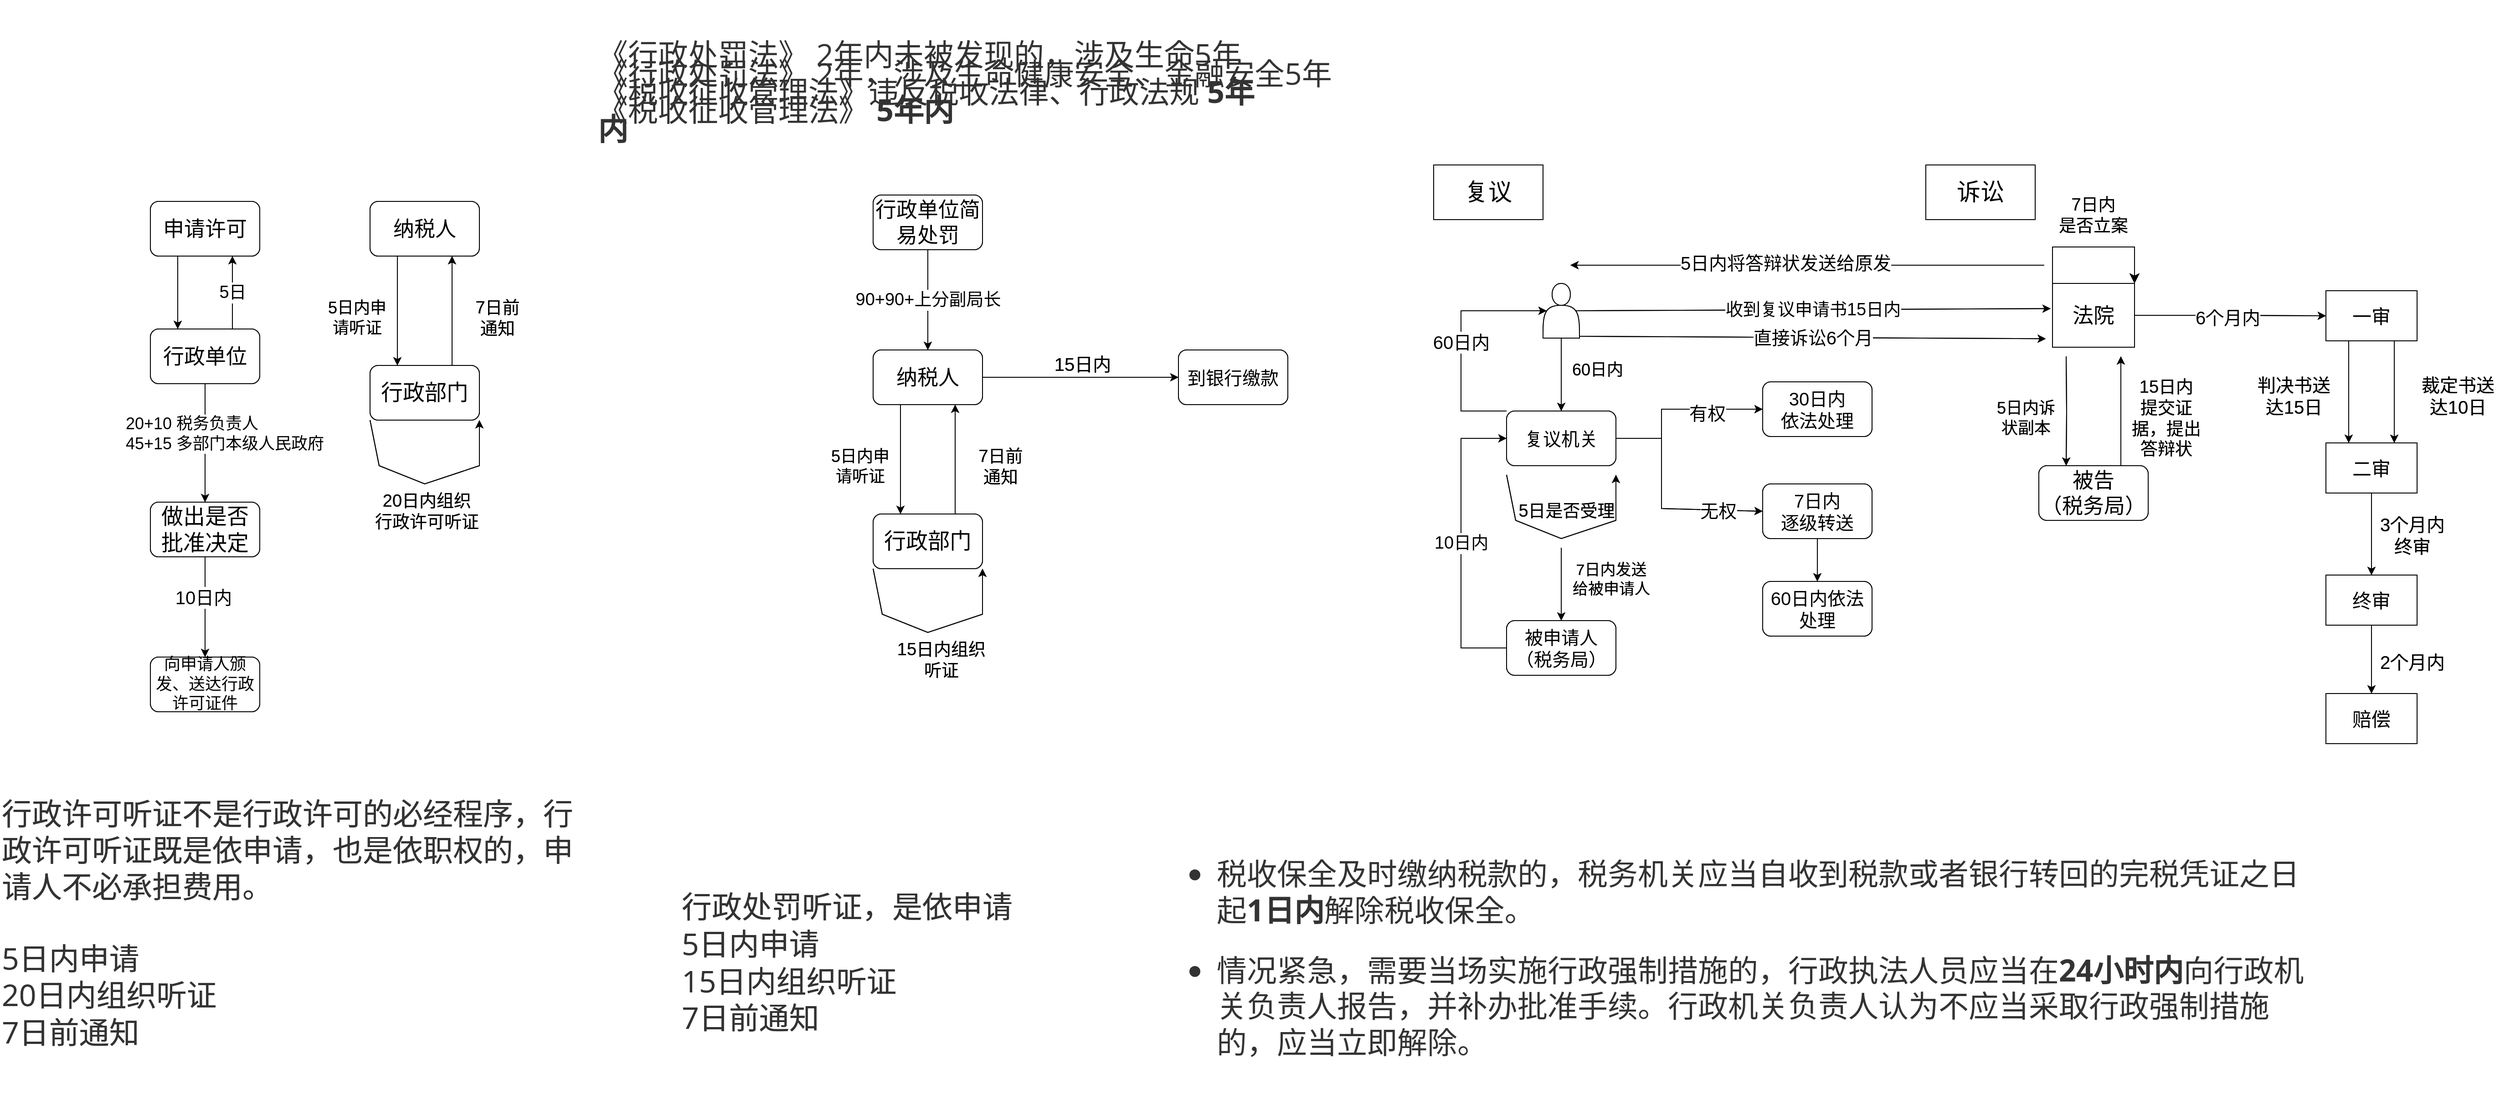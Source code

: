 <mxfile version="24.2.2" type="github">
  <diagram name="第 1 页" id="-ZGSn26ycv_NhK65gIa6">
    <mxGraphModel dx="3211" dy="2286" grid="0" gridSize="10" guides="1" tooltips="1" connect="1" arrows="1" fold="1" page="0" pageScale="1" pageWidth="827" pageHeight="1169" background="#ffffff" math="0" shadow="0">
      <root>
        <mxCell id="0" />
        <mxCell id="1" parent="0" />
        <mxCell id="Z39Dp9wX__Uqm4KgjtQT-8" value="" style="edgeStyle=orthogonalEdgeStyle;rounded=0;orthogonalLoop=1;jettySize=auto;html=1;exitX=0.25;exitY=1;exitDx=0;exitDy=0;entryX=0.25;entryY=0;entryDx=0;entryDy=0;" parent="1" source="Z39Dp9wX__Uqm4KgjtQT-2" target="Z39Dp9wX__Uqm4KgjtQT-3" edge="1">
          <mxGeometry relative="1" as="geometry" />
        </mxCell>
        <mxCell id="Z39Dp9wX__Uqm4KgjtQT-2" value="&lt;font style=&quot;font-size: 23px;&quot;&gt;申请许可&lt;/font&gt;" style="rounded=1;whiteSpace=wrap;html=1;" parent="1" vertex="1">
          <mxGeometry x="40" y="80" width="120" height="60" as="geometry" />
        </mxCell>
        <mxCell id="Z39Dp9wX__Uqm4KgjtQT-6" value="" style="edgeStyle=orthogonalEdgeStyle;rounded=0;orthogonalLoop=1;jettySize=auto;html=1;" parent="1" source="Z39Dp9wX__Uqm4KgjtQT-3" target="Z39Dp9wX__Uqm4KgjtQT-5" edge="1">
          <mxGeometry relative="1" as="geometry" />
        </mxCell>
        <mxCell id="Z39Dp9wX__Uqm4KgjtQT-9" value="&lt;font style=&quot;font-size: 18px;&quot;&gt;20+10 税务负责人&lt;br&gt;45+15 多部门本级人民政府&lt;/font&gt;" style="edgeLabel;html=1;align=left;verticalAlign=middle;resizable=0;points=[];" parent="Z39Dp9wX__Uqm4KgjtQT-6" vertex="1" connectable="0">
          <mxGeometry x="-0.163" y="-2" relative="1" as="geometry">
            <mxPoint x="-87" as="offset" />
          </mxGeometry>
        </mxCell>
        <mxCell id="Z39Dp9wX__Uqm4KgjtQT-3" value="&lt;font style=&quot;font-size: 23px;&quot;&gt;行政单位&lt;/font&gt;" style="whiteSpace=wrap;html=1;rounded=1;" parent="1" vertex="1">
          <mxGeometry x="40" y="220" width="120" height="60" as="geometry" />
        </mxCell>
        <mxCell id="Z39Dp9wX__Uqm4KgjtQT-93" value="" style="edgeStyle=orthogonalEdgeStyle;rounded=0;orthogonalLoop=1;jettySize=auto;html=1;" parent="1" source="Z39Dp9wX__Uqm4KgjtQT-5" target="Z39Dp9wX__Uqm4KgjtQT-92" edge="1">
          <mxGeometry relative="1" as="geometry" />
        </mxCell>
        <mxCell id="Z39Dp9wX__Uqm4KgjtQT-94" value="&lt;font style=&quot;font-size: 20px;&quot;&gt;10日内&lt;/font&gt;" style="edgeLabel;html=1;align=center;verticalAlign=middle;resizable=0;points=[];" parent="Z39Dp9wX__Uqm4KgjtQT-93" vertex="1" connectable="0">
          <mxGeometry x="-0.212" y="-2" relative="1" as="geometry">
            <mxPoint as="offset" />
          </mxGeometry>
        </mxCell>
        <mxCell id="Z39Dp9wX__Uqm4KgjtQT-5" value="&lt;font style=&quot;font-size: 24px;&quot;&gt;做出是否批准决定&lt;/font&gt;" style="whiteSpace=wrap;html=1;rounded=1;" parent="1" vertex="1">
          <mxGeometry x="40" y="410" width="120" height="60" as="geometry" />
        </mxCell>
        <mxCell id="Z39Dp9wX__Uqm4KgjtQT-7" value="&lt;font style=&quot;font-size: 19px;&quot;&gt;5日&lt;/font&gt;" style="endArrow=classic;html=1;rounded=0;exitX=0.75;exitY=0;exitDx=0;exitDy=0;entryX=0.75;entryY=1;entryDx=0;entryDy=0;" parent="1" source="Z39Dp9wX__Uqm4KgjtQT-3" target="Z39Dp9wX__Uqm4KgjtQT-2" edge="1">
          <mxGeometry width="50" height="50" relative="1" as="geometry">
            <mxPoint x="410" y="190" as="sourcePoint" />
            <mxPoint x="460" y="140" as="targetPoint" />
          </mxGeometry>
        </mxCell>
        <mxCell id="Z39Dp9wX__Uqm4KgjtQT-11" value="&lt;span style=&quot;font-size: 23px;&quot;&gt;行政单位简易处罚&lt;/span&gt;" style="rounded=1;whiteSpace=wrap;html=1;" parent="1" vertex="1">
          <mxGeometry x="833" y="73" width="120" height="60" as="geometry" />
        </mxCell>
        <mxCell id="Z39Dp9wX__Uqm4KgjtQT-12" value="" style="edgeStyle=orthogonalEdgeStyle;rounded=0;orthogonalLoop=1;jettySize=auto;html=1;exitX=0.25;exitY=1;exitDx=0;exitDy=0;entryX=0.25;entryY=0;entryDx=0;entryDy=0;" parent="1" source="Z39Dp9wX__Uqm4KgjtQT-14" target="Z39Dp9wX__Uqm4KgjtQT-15" edge="1">
          <mxGeometry relative="1" as="geometry" />
        </mxCell>
        <mxCell id="Z39Dp9wX__Uqm4KgjtQT-96" value="" style="edgeStyle=orthogonalEdgeStyle;rounded=0;orthogonalLoop=1;jettySize=auto;html=1;" parent="1" source="Z39Dp9wX__Uqm4KgjtQT-14" target="Z39Dp9wX__Uqm4KgjtQT-95" edge="1">
          <mxGeometry relative="1" as="geometry" />
        </mxCell>
        <mxCell id="Z39Dp9wX__Uqm4KgjtQT-14" value="&lt;font style=&quot;font-size: 23px;&quot;&gt;纳税人&lt;/font&gt;" style="whiteSpace=wrap;html=1;rounded=1;" parent="1" vertex="1">
          <mxGeometry x="833" y="243" width="120" height="60" as="geometry" />
        </mxCell>
        <mxCell id="Z39Dp9wX__Uqm4KgjtQT-15" value="&lt;font style=&quot;font-size: 24px;&quot;&gt;行政部门&lt;/font&gt;" style="whiteSpace=wrap;html=1;rounded=1;" parent="1" vertex="1">
          <mxGeometry x="833" y="423" width="120" height="60" as="geometry" />
        </mxCell>
        <mxCell id="Z39Dp9wX__Uqm4KgjtQT-17" value="&lt;font style=&quot;font-size: 19px;&quot;&gt;90+90+上分副局长&lt;/font&gt;" style="endArrow=classic;html=1;rounded=0;exitX=0.5;exitY=1;exitDx=0;exitDy=0;entryX=0.5;entryY=0;entryDx=0;entryDy=0;" parent="1" source="Z39Dp9wX__Uqm4KgjtQT-11" target="Z39Dp9wX__Uqm4KgjtQT-14" edge="1">
          <mxGeometry width="50" height="50" relative="1" as="geometry">
            <mxPoint x="793" y="383" as="sourcePoint" />
            <mxPoint x="843" y="333" as="targetPoint" />
            <mxPoint as="offset" />
          </mxGeometry>
        </mxCell>
        <mxCell id="Z39Dp9wX__Uqm4KgjtQT-19" value="" style="endArrow=classic;html=1;rounded=0;exitX=0;exitY=1;exitDx=0;exitDy=0;entryX=1;entryY=1;entryDx=0;entryDy=0;" parent="1" source="Z39Dp9wX__Uqm4KgjtQT-15" target="Z39Dp9wX__Uqm4KgjtQT-15" edge="1">
          <mxGeometry width="50" height="50" relative="1" as="geometry">
            <mxPoint x="793" y="373" as="sourcePoint" />
            <mxPoint x="943" y="493" as="targetPoint" />
            <Array as="points">
              <mxPoint x="843" y="533" />
              <mxPoint x="893" y="553" />
              <mxPoint x="953" y="533" />
            </Array>
          </mxGeometry>
        </mxCell>
        <mxCell id="Z39Dp9wX__Uqm4KgjtQT-20" value="&lt;font style=&quot;font-size: 19px;&quot;&gt;15日内组织听证&lt;/font&gt;" style="text;html=1;strokeColor=none;fillColor=none;align=center;verticalAlign=middle;whiteSpace=wrap;rounded=0;" parent="1" vertex="1">
          <mxGeometry x="853" y="563" width="110" height="40" as="geometry" />
        </mxCell>
        <mxCell id="Z39Dp9wX__Uqm4KgjtQT-26" value="&lt;font style=&quot;font-size: 19px;&quot;&gt;7日前&lt;br&gt;通知&lt;/font&gt;" style="text;html=1;strokeColor=none;fillColor=none;align=center;verticalAlign=middle;whiteSpace=wrap;rounded=0;" parent="1" vertex="1">
          <mxGeometry x="933" y="331" width="80" height="80" as="geometry" />
        </mxCell>
        <mxCell id="Z39Dp9wX__Uqm4KgjtQT-27" value="&lt;font style=&quot;font-size: 18px;&quot;&gt;5日内申请听证&lt;/font&gt;" style="text;html=1;strokeColor=none;fillColor=none;align=center;verticalAlign=middle;whiteSpace=wrap;rounded=0;" parent="1" vertex="1">
          <mxGeometry x="779" y="331" width="80" height="80" as="geometry" />
        </mxCell>
        <mxCell id="Z39Dp9wX__Uqm4KgjtQT-28" value="" style="endArrow=classic;html=1;rounded=0;exitX=0.75;exitY=0;exitDx=0;exitDy=0;entryX=0.75;entryY=1;entryDx=0;entryDy=0;" parent="1" source="Z39Dp9wX__Uqm4KgjtQT-15" target="Z39Dp9wX__Uqm4KgjtQT-14" edge="1">
          <mxGeometry width="50" height="50" relative="1" as="geometry">
            <mxPoint x="793" y="333" as="sourcePoint" />
            <mxPoint x="843" y="283" as="targetPoint" />
          </mxGeometry>
        </mxCell>
        <mxCell id="Z39Dp9wX__Uqm4KgjtQT-29" value="" style="edgeStyle=orthogonalEdgeStyle;rounded=0;orthogonalLoop=1;jettySize=auto;html=1;exitX=0.25;exitY=1;exitDx=0;exitDy=0;entryX=0.25;entryY=0;entryDx=0;entryDy=0;" parent="1" source="Z39Dp9wX__Uqm4KgjtQT-30" target="Z39Dp9wX__Uqm4KgjtQT-31" edge="1">
          <mxGeometry relative="1" as="geometry" />
        </mxCell>
        <mxCell id="Z39Dp9wX__Uqm4KgjtQT-30" value="&lt;font style=&quot;font-size: 23px;&quot;&gt;纳税人&lt;/font&gt;" style="whiteSpace=wrap;html=1;rounded=1;" parent="1" vertex="1">
          <mxGeometry x="281" y="80" width="120" height="60" as="geometry" />
        </mxCell>
        <mxCell id="Z39Dp9wX__Uqm4KgjtQT-31" value="&lt;font style=&quot;font-size: 24px;&quot;&gt;行政部门&lt;/font&gt;" style="whiteSpace=wrap;html=1;rounded=1;" parent="1" vertex="1">
          <mxGeometry x="281" y="260" width="120" height="60" as="geometry" />
        </mxCell>
        <mxCell id="Z39Dp9wX__Uqm4KgjtQT-32" value="" style="endArrow=classic;html=1;rounded=0;exitX=0;exitY=1;exitDx=0;exitDy=0;entryX=1;entryY=1;entryDx=0;entryDy=0;" parent="1" source="Z39Dp9wX__Uqm4KgjtQT-31" target="Z39Dp9wX__Uqm4KgjtQT-31" edge="1">
          <mxGeometry width="50" height="50" relative="1" as="geometry">
            <mxPoint x="241" y="210" as="sourcePoint" />
            <mxPoint x="391" y="330" as="targetPoint" />
            <Array as="points">
              <mxPoint x="291" y="370" />
              <mxPoint x="341" y="390" />
              <mxPoint x="401" y="370" />
            </Array>
          </mxGeometry>
        </mxCell>
        <mxCell id="Z39Dp9wX__Uqm4KgjtQT-33" value="&lt;font style=&quot;font-size: 19px;&quot;&gt;20日内组织&lt;br&gt;行政许可听证&lt;/font&gt;" style="text;html=1;strokeColor=none;fillColor=none;align=center;verticalAlign=middle;whiteSpace=wrap;rounded=0;" parent="1" vertex="1">
          <mxGeometry x="274" y="400" width="139" height="40" as="geometry" />
        </mxCell>
        <mxCell id="Z39Dp9wX__Uqm4KgjtQT-34" value="&lt;font style=&quot;font-size: 19px;&quot;&gt;7日前&lt;br&gt;通知&lt;/font&gt;" style="text;html=1;strokeColor=none;fillColor=none;align=center;verticalAlign=middle;whiteSpace=wrap;rounded=0;" parent="1" vertex="1">
          <mxGeometry x="381" y="168" width="80" height="80" as="geometry" />
        </mxCell>
        <mxCell id="Z39Dp9wX__Uqm4KgjtQT-35" value="&lt;font style=&quot;font-size: 18px;&quot;&gt;5日内申请听证&lt;/font&gt;" style="text;html=1;strokeColor=none;fillColor=none;align=center;verticalAlign=middle;whiteSpace=wrap;rounded=0;" parent="1" vertex="1">
          <mxGeometry x="227" y="168" width="80" height="80" as="geometry" />
        </mxCell>
        <mxCell id="Z39Dp9wX__Uqm4KgjtQT-36" value="" style="endArrow=classic;html=1;rounded=0;exitX=0.75;exitY=0;exitDx=0;exitDy=0;entryX=0.75;entryY=1;entryDx=0;entryDy=0;" parent="1" source="Z39Dp9wX__Uqm4KgjtQT-31" target="Z39Dp9wX__Uqm4KgjtQT-30" edge="1">
          <mxGeometry width="50" height="50" relative="1" as="geometry">
            <mxPoint x="241" y="170" as="sourcePoint" />
            <mxPoint x="291" y="120" as="targetPoint" />
          </mxGeometry>
        </mxCell>
        <mxCell id="Z39Dp9wX__Uqm4KgjtQT-40" value="" style="edgeStyle=orthogonalEdgeStyle;rounded=0;orthogonalLoop=1;jettySize=auto;html=1;" parent="1" source="Z39Dp9wX__Uqm4KgjtQT-38" target="Z39Dp9wX__Uqm4KgjtQT-39" edge="1">
          <mxGeometry relative="1" as="geometry" />
        </mxCell>
        <mxCell id="Z39Dp9wX__Uqm4KgjtQT-38" value="" style="shape=actor;whiteSpace=wrap;html=1;" parent="1" vertex="1">
          <mxGeometry x="1568" y="170" width="40" height="60" as="geometry" />
        </mxCell>
        <mxCell id="Z39Dp9wX__Uqm4KgjtQT-39" value="&lt;font style=&quot;font-size: 20px;&quot;&gt;复议机关&lt;/font&gt;" style="rounded=1;whiteSpace=wrap;html=1;" parent="1" vertex="1">
          <mxGeometry x="1528" y="310" width="120" height="60" as="geometry" />
        </mxCell>
        <mxCell id="Z39Dp9wX__Uqm4KgjtQT-41" value="&lt;font style=&quot;font-size: 18px;&quot;&gt;60日内&lt;/font&gt;" style="text;html=1;strokeColor=none;fillColor=none;align=center;verticalAlign=middle;whiteSpace=wrap;rounded=0;" parent="1" vertex="1">
          <mxGeometry x="1598" y="250" width="60" height="30" as="geometry" />
        </mxCell>
        <mxCell id="Z39Dp9wX__Uqm4KgjtQT-42" value="&lt;font style=&quot;font-size: 26px;&quot;&gt;复议&lt;/font&gt;" style="rounded=0;whiteSpace=wrap;html=1;" parent="1" vertex="1">
          <mxGeometry x="1448" y="40" width="120" height="60" as="geometry" />
        </mxCell>
        <mxCell id="Z39Dp9wX__Uqm4KgjtQT-43" value="" style="endArrow=classic;html=1;rounded=0;exitX=0;exitY=1;exitDx=0;exitDy=0;entryX=1;entryY=1;entryDx=0;entryDy=0;" parent="1" edge="1">
          <mxGeometry width="50" height="50" relative="1" as="geometry">
            <mxPoint x="1528" y="380" as="sourcePoint" />
            <mxPoint x="1648" y="380" as="targetPoint" />
            <Array as="points">
              <mxPoint x="1538" y="430" />
              <mxPoint x="1588" y="450" />
              <mxPoint x="1648" y="430" />
            </Array>
          </mxGeometry>
        </mxCell>
        <mxCell id="Z39Dp9wX__Uqm4KgjtQT-44" value="&lt;font style=&quot;font-size: 19px;&quot;&gt;5日是否受理&lt;/font&gt;" style="text;html=1;strokeColor=none;fillColor=none;align=center;verticalAlign=middle;whiteSpace=wrap;rounded=0;" parent="1" vertex="1">
          <mxGeometry x="1539" y="400" width="110" height="40" as="geometry" />
        </mxCell>
        <mxCell id="Z39Dp9wX__Uqm4KgjtQT-45" value="&lt;font style=&quot;font-size: 20px;&quot;&gt;被申请人（税务局）&lt;/font&gt;" style="rounded=1;whiteSpace=wrap;html=1;" parent="1" vertex="1">
          <mxGeometry x="1528" y="540" width="120" height="60" as="geometry" />
        </mxCell>
        <mxCell id="Z39Dp9wX__Uqm4KgjtQT-46" value="" style="endArrow=classic;html=1;rounded=0;entryX=0.5;entryY=0;entryDx=0;entryDy=0;" parent="1" target="Z39Dp9wX__Uqm4KgjtQT-45" edge="1">
          <mxGeometry width="50" height="50" relative="1" as="geometry">
            <mxPoint x="1588" y="460" as="sourcePoint" />
            <mxPoint x="1968" y="360" as="targetPoint" />
          </mxGeometry>
        </mxCell>
        <mxCell id="Z39Dp9wX__Uqm4KgjtQT-47" value="&lt;font style=&quot;font-size: 17px;&quot;&gt;7日内发送&lt;br&gt;给被申请人&lt;/font&gt;" style="text;html=1;strokeColor=none;fillColor=none;align=center;verticalAlign=middle;whiteSpace=wrap;rounded=0;" parent="1" vertex="1">
          <mxGeometry x="1593" y="480" width="100" height="30" as="geometry" />
        </mxCell>
        <mxCell id="Z39Dp9wX__Uqm4KgjtQT-48" value="&lt;font style=&quot;font-size: 19px;&quot;&gt;10日内&lt;/font&gt;" style="endArrow=classic;html=1;rounded=0;exitX=0;exitY=0.5;exitDx=0;exitDy=0;entryX=0;entryY=0.5;entryDx=0;entryDy=0;" parent="1" source="Z39Dp9wX__Uqm4KgjtQT-45" target="Z39Dp9wX__Uqm4KgjtQT-39" edge="1">
          <mxGeometry width="50" height="50" relative="1" as="geometry">
            <mxPoint x="1868" y="390" as="sourcePoint" />
            <mxPoint x="1918" y="340" as="targetPoint" />
            <Array as="points">
              <mxPoint x="1478" y="570" />
              <mxPoint x="1478" y="340" />
            </Array>
          </mxGeometry>
        </mxCell>
        <mxCell id="Z39Dp9wX__Uqm4KgjtQT-50" value="&lt;font style=&quot;font-size: 20px;&quot;&gt;60日内&lt;/font&gt;" style="endArrow=classic;html=1;rounded=0;exitX=0;exitY=0;exitDx=0;exitDy=0;entryX=0.1;entryY=0.5;entryDx=0;entryDy=0;entryPerimeter=0;" parent="1" source="Z39Dp9wX__Uqm4KgjtQT-39" target="Z39Dp9wX__Uqm4KgjtQT-38" edge="1">
          <mxGeometry x="-0.003" width="50" height="50" relative="1" as="geometry">
            <mxPoint x="1868" y="370" as="sourcePoint" />
            <mxPoint x="1918" y="320" as="targetPoint" />
            <Array as="points">
              <mxPoint x="1478" y="310" />
              <mxPoint x="1478" y="200" />
            </Array>
            <mxPoint as="offset" />
          </mxGeometry>
        </mxCell>
        <mxCell id="Z39Dp9wX__Uqm4KgjtQT-57" value="&lt;font style=&quot;font-size: 20px;&quot;&gt;直接诉讼6个月&lt;/font&gt;" style="endArrow=classic;html=1;rounded=0;exitX=1.017;exitY=0.967;exitDx=0;exitDy=0;exitPerimeter=0;entryX=-0.081;entryY=0.867;entryDx=0;entryDy=0;entryPerimeter=0;" parent="1" source="Z39Dp9wX__Uqm4KgjtQT-38" target="Z39Dp9wX__Uqm4KgjtQT-59" edge="1">
          <mxGeometry width="50" height="50" relative="1" as="geometry">
            <mxPoint x="1868" y="370" as="sourcePoint" />
            <mxPoint x="2028" y="228" as="targetPoint" />
          </mxGeometry>
        </mxCell>
        <mxCell id="Z39Dp9wX__Uqm4KgjtQT-58" value="&lt;font style=&quot;font-size: 19px;&quot;&gt;收到复议申请书15日内&lt;/font&gt;" style="endArrow=classic;html=1;rounded=0;exitX=0.9;exitY=0.5;exitDx=0;exitDy=0;exitPerimeter=0;entryX=-0.022;entryY=0.395;entryDx=0;entryDy=0;entryPerimeter=0;" parent="1" source="Z39Dp9wX__Uqm4KgjtQT-38" target="Z39Dp9wX__Uqm4KgjtQT-59" edge="1">
          <mxGeometry x="-0.002" width="50" height="50" relative="1" as="geometry">
            <mxPoint x="1868" y="370" as="sourcePoint" />
            <mxPoint x="1848" y="190" as="targetPoint" />
            <mxPoint as="offset" />
          </mxGeometry>
        </mxCell>
        <mxCell id="Z39Dp9wX__Uqm4KgjtQT-74" value="" style="edgeStyle=orthogonalEdgeStyle;rounded=0;orthogonalLoop=1;jettySize=auto;html=1;" parent="1" source="Z39Dp9wX__Uqm4KgjtQT-59" target="Z39Dp9wX__Uqm4KgjtQT-73" edge="1">
          <mxGeometry relative="1" as="geometry" />
        </mxCell>
        <mxCell id="Z39Dp9wX__Uqm4KgjtQT-75" value="&lt;font style=&quot;font-size: 20px;&quot;&gt;6个月内&lt;/font&gt;" style="edgeLabel;html=1;align=center;verticalAlign=middle;resizable=0;points=[];" parent="Z39Dp9wX__Uqm4KgjtQT-74" vertex="1" connectable="0">
          <mxGeometry x="-0.037" y="-2" relative="1" as="geometry">
            <mxPoint as="offset" />
          </mxGeometry>
        </mxCell>
        <mxCell id="Z39Dp9wX__Uqm4KgjtQT-59" value="&lt;font style=&quot;font-size: 23px;&quot;&gt;法院&lt;/font&gt;" style="shape=loopLimit;whiteSpace=wrap;html=1;size=0;" parent="1" vertex="1">
          <mxGeometry x="2127" y="170" width="90" height="70" as="geometry" />
        </mxCell>
        <mxCell id="Z39Dp9wX__Uqm4KgjtQT-60" value="&lt;font style=&quot;font-size: 26px;&quot;&gt;诉讼&lt;/font&gt;" style="rounded=0;whiteSpace=wrap;html=1;" parent="1" vertex="1">
          <mxGeometry x="1988" y="40" width="120" height="60" as="geometry" />
        </mxCell>
        <mxCell id="Z39Dp9wX__Uqm4KgjtQT-63" value="" style="edgeStyle=elbowEdgeStyle;elbow=horizontal;endArrow=classic;html=1;curved=0;rounded=0;endSize=8;startSize=8;exitX=0;exitY=0;exitDx=0;exitDy=0;entryX=1;entryY=0;entryDx=0;entryDy=0;" parent="1" source="Z39Dp9wX__Uqm4KgjtQT-59" target="Z39Dp9wX__Uqm4KgjtQT-59" edge="1">
          <mxGeometry width="50" height="50" relative="1" as="geometry">
            <mxPoint x="2107" y="340" as="sourcePoint" />
            <mxPoint x="2157" y="290" as="targetPoint" />
            <Array as="points">
              <mxPoint x="2147" y="130" />
              <mxPoint x="2172" y="110" />
            </Array>
          </mxGeometry>
        </mxCell>
        <mxCell id="Z39Dp9wX__Uqm4KgjtQT-65" value="&lt;font style=&quot;font-size: 19px;&quot;&gt;7日内&lt;br&gt;是否立案&lt;/font&gt;" style="text;html=1;strokeColor=none;fillColor=none;align=center;verticalAlign=middle;whiteSpace=wrap;rounded=0;" parent="1" vertex="1">
          <mxGeometry x="2127" y="80" width="90" height="30" as="geometry" />
        </mxCell>
        <mxCell id="Z39Dp9wX__Uqm4KgjtQT-66" value="" style="edgeStyle=orthogonalEdgeStyle;rounded=0;orthogonalLoop=1;jettySize=auto;html=1;exitX=0.25;exitY=1;exitDx=0;exitDy=0;entryX=0.25;entryY=0;entryDx=0;entryDy=0;" parent="1" target="Z39Dp9wX__Uqm4KgjtQT-67" edge="1">
          <mxGeometry relative="1" as="geometry">
            <mxPoint x="2142" y="250" as="sourcePoint" />
          </mxGeometry>
        </mxCell>
        <mxCell id="Z39Dp9wX__Uqm4KgjtQT-67" value="&lt;font style=&quot;font-size: 23px;&quot;&gt;被告&lt;br&gt;（税务局）&lt;/font&gt;" style="whiteSpace=wrap;html=1;rounded=1;" parent="1" vertex="1">
          <mxGeometry x="2112" y="370" width="120" height="60" as="geometry" />
        </mxCell>
        <mxCell id="Z39Dp9wX__Uqm4KgjtQT-68" value="&lt;font style=&quot;font-size: 19px;&quot;&gt;15日内提交证据，提出答辩状&lt;br&gt;&lt;/font&gt;" style="text;html=1;strokeColor=none;fillColor=none;align=center;verticalAlign=middle;whiteSpace=wrap;rounded=0;" parent="1" vertex="1">
          <mxGeometry x="2212" y="278" width="80" height="80" as="geometry" />
        </mxCell>
        <mxCell id="Z39Dp9wX__Uqm4KgjtQT-69" value="&lt;font style=&quot;font-size: 18px;&quot;&gt;5日内诉状副本&lt;/font&gt;" style="text;html=1;strokeColor=none;fillColor=none;align=center;verticalAlign=middle;whiteSpace=wrap;rounded=0;" parent="1" vertex="1">
          <mxGeometry x="2058" y="278" width="80" height="80" as="geometry" />
        </mxCell>
        <mxCell id="Z39Dp9wX__Uqm4KgjtQT-70" value="" style="endArrow=classic;html=1;rounded=0;exitX=0.75;exitY=0;exitDx=0;exitDy=0;entryX=0.75;entryY=1;entryDx=0;entryDy=0;" parent="1" source="Z39Dp9wX__Uqm4KgjtQT-67" edge="1">
          <mxGeometry width="50" height="50" relative="1" as="geometry">
            <mxPoint x="2072" y="280" as="sourcePoint" />
            <mxPoint x="2202" y="250" as="targetPoint" />
          </mxGeometry>
        </mxCell>
        <mxCell id="Z39Dp9wX__Uqm4KgjtQT-71" value="" style="endArrow=classic;html=1;rounded=0;" parent="1" edge="1">
          <mxGeometry width="50" height="50" relative="1" as="geometry">
            <mxPoint x="2118" y="150" as="sourcePoint" />
            <mxPoint x="1598" y="150" as="targetPoint" />
          </mxGeometry>
        </mxCell>
        <mxCell id="Z39Dp9wX__Uqm4KgjtQT-72" value="&lt;font style=&quot;font-size: 20px;&quot;&gt;5日内将答辩状发送给原发&lt;/font&gt;" style="edgeLabel;html=1;align=center;verticalAlign=middle;resizable=0;points=[];" parent="Z39Dp9wX__Uqm4KgjtQT-71" vertex="1" connectable="0">
          <mxGeometry x="0.093" y="-3" relative="1" as="geometry">
            <mxPoint as="offset" />
          </mxGeometry>
        </mxCell>
        <mxCell id="Z39Dp9wX__Uqm4KgjtQT-73" value="&lt;font style=&quot;font-size: 21px;&quot;&gt;一审&lt;/font&gt;" style="rounded=0;whiteSpace=wrap;html=1;" parent="1" vertex="1">
          <mxGeometry x="2427" y="178" width="100" height="55" as="geometry" />
        </mxCell>
        <mxCell id="Z39Dp9wX__Uqm4KgjtQT-86" value="" style="edgeStyle=orthogonalEdgeStyle;rounded=0;orthogonalLoop=1;jettySize=auto;html=1;" parent="1" source="Z39Dp9wX__Uqm4KgjtQT-77" target="Z39Dp9wX__Uqm4KgjtQT-85" edge="1">
          <mxGeometry relative="1" as="geometry" />
        </mxCell>
        <mxCell id="Z39Dp9wX__Uqm4KgjtQT-77" value="&lt;font style=&quot;font-size: 21px;&quot;&gt;二审&lt;/font&gt;" style="rounded=0;whiteSpace=wrap;html=1;" parent="1" vertex="1">
          <mxGeometry x="2427" y="345" width="100" height="55" as="geometry" />
        </mxCell>
        <mxCell id="Z39Dp9wX__Uqm4KgjtQT-78" value="" style="endArrow=classic;html=1;rounded=0;exitX=0.25;exitY=1;exitDx=0;exitDy=0;entryX=0.25;entryY=0;entryDx=0;entryDy=0;" parent="1" source="Z39Dp9wX__Uqm4KgjtQT-73" target="Z39Dp9wX__Uqm4KgjtQT-77" edge="1">
          <mxGeometry width="50" height="50" relative="1" as="geometry">
            <mxPoint x="2287" y="430" as="sourcePoint" />
            <mxPoint x="2337" y="380" as="targetPoint" />
          </mxGeometry>
        </mxCell>
        <mxCell id="Z39Dp9wX__Uqm4KgjtQT-80" value="&lt;font style=&quot;font-size: 20px;&quot;&gt;判决书送达15日&lt;/font&gt;" style="text;html=1;strokeColor=none;fillColor=none;align=center;verticalAlign=middle;whiteSpace=wrap;rounded=0;" parent="1" vertex="1">
          <mxGeometry x="2347" y="265" width="90" height="55" as="geometry" />
        </mxCell>
        <mxCell id="Z39Dp9wX__Uqm4KgjtQT-83" value="" style="endArrow=classic;html=1;rounded=0;exitX=0.75;exitY=1;exitDx=0;exitDy=0;entryX=0.75;entryY=0;entryDx=0;entryDy=0;" parent="1" source="Z39Dp9wX__Uqm4KgjtQT-73" target="Z39Dp9wX__Uqm4KgjtQT-77" edge="1">
          <mxGeometry width="50" height="50" relative="1" as="geometry">
            <mxPoint x="2287" y="400" as="sourcePoint" />
            <mxPoint x="2337" y="350" as="targetPoint" />
          </mxGeometry>
        </mxCell>
        <mxCell id="Z39Dp9wX__Uqm4KgjtQT-84" value="&lt;font style=&quot;font-size: 20px;&quot;&gt;裁定书送达10日&lt;/font&gt;" style="text;html=1;strokeColor=none;fillColor=none;align=center;verticalAlign=middle;whiteSpace=wrap;rounded=0;" parent="1" vertex="1">
          <mxGeometry x="2527" y="265" width="90" height="55" as="geometry" />
        </mxCell>
        <mxCell id="Z39Dp9wX__Uqm4KgjtQT-89" value="" style="edgeStyle=orthogonalEdgeStyle;rounded=0;orthogonalLoop=1;jettySize=auto;html=1;" parent="1" source="Z39Dp9wX__Uqm4KgjtQT-85" target="Z39Dp9wX__Uqm4KgjtQT-88" edge="1">
          <mxGeometry relative="1" as="geometry" />
        </mxCell>
        <mxCell id="Z39Dp9wX__Uqm4KgjtQT-85" value="&lt;font style=&quot;font-size: 21px;&quot;&gt;终审&lt;/font&gt;" style="rounded=0;whiteSpace=wrap;html=1;" parent="1" vertex="1">
          <mxGeometry x="2427" y="490" width="100" height="55" as="geometry" />
        </mxCell>
        <mxCell id="Z39Dp9wX__Uqm4KgjtQT-87" value="&lt;font style=&quot;font-size: 20px;&quot;&gt;3个月内终审&lt;/font&gt;" style="text;html=1;strokeColor=none;fillColor=none;align=center;verticalAlign=middle;whiteSpace=wrap;rounded=0;" parent="1" vertex="1">
          <mxGeometry x="2477" y="418" width="90" height="55" as="geometry" />
        </mxCell>
        <mxCell id="Z39Dp9wX__Uqm4KgjtQT-88" value="&lt;font style=&quot;font-size: 21px;&quot;&gt;赔偿&lt;/font&gt;" style="rounded=0;whiteSpace=wrap;html=1;" parent="1" vertex="1">
          <mxGeometry x="2427" y="620" width="100" height="55" as="geometry" />
        </mxCell>
        <mxCell id="Z39Dp9wX__Uqm4KgjtQT-90" value="&lt;font style=&quot;font-size: 20px;&quot;&gt;2个月内&lt;/font&gt;" style="text;html=1;strokeColor=none;fillColor=none;align=center;verticalAlign=middle;whiteSpace=wrap;rounded=0;" parent="1" vertex="1">
          <mxGeometry x="2477" y="557" width="90" height="55" as="geometry" />
        </mxCell>
        <mxCell id="Z39Dp9wX__Uqm4KgjtQT-92" value="&lt;font style=&quot;font-size: 18px;&quot;&gt;向申请人颁发、送达行政许可证件&lt;/font&gt;" style="whiteSpace=wrap;html=1;rounded=1;" parent="1" vertex="1">
          <mxGeometry x="40" y="580" width="120" height="60" as="geometry" />
        </mxCell>
        <mxCell id="Z39Dp9wX__Uqm4KgjtQT-95" value="&lt;font style=&quot;font-size: 20px;&quot;&gt;到银行缴款&lt;/font&gt;" style="rounded=1;whiteSpace=wrap;html=1;" parent="1" vertex="1">
          <mxGeometry x="1168" y="243" width="120" height="60" as="geometry" />
        </mxCell>
        <mxCell id="Z39Dp9wX__Uqm4KgjtQT-98" value="&lt;font style=&quot;font-size: 20px;&quot;&gt;15日内&lt;/font&gt;" style="text;html=1;strokeColor=none;fillColor=none;align=center;verticalAlign=middle;whiteSpace=wrap;rounded=0;" parent="1" vertex="1">
          <mxGeometry x="998" y="243" width="130" height="30" as="geometry" />
        </mxCell>
        <mxCell id="Z39Dp9wX__Uqm4KgjtQT-100" value="&lt;font style=&quot;font-size: 20px;&quot;&gt;30日内&lt;br&gt;依法处理&lt;/font&gt;" style="rounded=1;whiteSpace=wrap;html=1;" parent="1" vertex="1">
          <mxGeometry x="1809" y="278" width="120" height="60" as="geometry" />
        </mxCell>
        <mxCell id="Z39Dp9wX__Uqm4KgjtQT-103" value="" style="edgeStyle=orthogonalEdgeStyle;rounded=0;orthogonalLoop=1;jettySize=auto;html=1;" parent="1" source="Z39Dp9wX__Uqm4KgjtQT-101" target="Z39Dp9wX__Uqm4KgjtQT-102" edge="1">
          <mxGeometry relative="1" as="geometry" />
        </mxCell>
        <mxCell id="Z39Dp9wX__Uqm4KgjtQT-101" value="&lt;font style=&quot;font-size: 20px;&quot;&gt;7日内&lt;br&gt;逐级转送&lt;/font&gt;" style="rounded=1;whiteSpace=wrap;html=1;" parent="1" vertex="1">
          <mxGeometry x="1809" y="390" width="120" height="60" as="geometry" />
        </mxCell>
        <mxCell id="Z39Dp9wX__Uqm4KgjtQT-102" value="&lt;font style=&quot;font-size: 20px;&quot;&gt;60日内依法处理&lt;/font&gt;" style="whiteSpace=wrap;html=1;rounded=1;" parent="1" vertex="1">
          <mxGeometry x="1809" y="497" width="120" height="60" as="geometry" />
        </mxCell>
        <mxCell id="Z39Dp9wX__Uqm4KgjtQT-104" value="" style="endArrow=classic;html=1;rounded=0;exitX=1;exitY=0.5;exitDx=0;exitDy=0;entryX=0;entryY=0.5;entryDx=0;entryDy=0;" parent="1" source="Z39Dp9wX__Uqm4KgjtQT-39" target="Z39Dp9wX__Uqm4KgjtQT-100" edge="1">
          <mxGeometry width="50" height="50" relative="1" as="geometry">
            <mxPoint x="1858" y="540" as="sourcePoint" />
            <mxPoint x="1908" y="490" as="targetPoint" />
            <Array as="points">
              <mxPoint x="1698" y="340" />
              <mxPoint x="1698" y="308" />
            </Array>
          </mxGeometry>
        </mxCell>
        <mxCell id="Z39Dp9wX__Uqm4KgjtQT-106" value="&lt;font style=&quot;font-size: 20px;&quot;&gt;有权&lt;/font&gt;" style="edgeLabel;html=1;align=center;verticalAlign=middle;resizable=0;points=[];" parent="Z39Dp9wX__Uqm4KgjtQT-104" vertex="1" connectable="0">
          <mxGeometry x="0.362" y="-4" relative="1" as="geometry">
            <mxPoint as="offset" />
          </mxGeometry>
        </mxCell>
        <mxCell id="Z39Dp9wX__Uqm4KgjtQT-105" value="" style="endArrow=classic;html=1;rounded=0;exitX=1;exitY=0.5;exitDx=0;exitDy=0;entryX=0;entryY=0.5;entryDx=0;entryDy=0;" parent="1" source="Z39Dp9wX__Uqm4KgjtQT-39" target="Z39Dp9wX__Uqm4KgjtQT-101" edge="1">
          <mxGeometry width="50" height="50" relative="1" as="geometry">
            <mxPoint x="1858" y="540" as="sourcePoint" />
            <mxPoint x="1908" y="490" as="targetPoint" />
            <Array as="points">
              <mxPoint x="1698" y="340" />
              <mxPoint x="1698" y="417" />
            </Array>
          </mxGeometry>
        </mxCell>
        <mxCell id="Z39Dp9wX__Uqm4KgjtQT-107" value="&lt;font style=&quot;font-size: 20px;&quot;&gt;无权&lt;/font&gt;" style="edgeLabel;html=1;align=center;verticalAlign=middle;resizable=0;points=[];" parent="Z39Dp9wX__Uqm4KgjtQT-105" vertex="1" connectable="0">
          <mxGeometry x="0.583" relative="1" as="geometry">
            <mxPoint as="offset" />
          </mxGeometry>
        </mxCell>
        <mxCell id="XIzKHyMmlTQs2KDNC5_r-3" value="&lt;span style=&quot;color: rgb(51, 51, 51); font-family: &amp;quot;Open Sans&amp;quot;, &amp;quot;Clear Sans&amp;quot;, &amp;quot;Helvetica Neue&amp;quot;, Helvetica, Arial, &amp;quot;Segoe UI Emoji&amp;quot;, sans-serif; orphans: 4; caret-color: rgb(51, 51, 51); white-space-collapse: preserve; font-size: 33px;&quot;&gt;&lt;font style=&quot;font-size: 33px;&quot;&gt;行政许可听证不是行政许可的必经程序，行政许可听证既是依申请，也是依职权的，申请人不必承担费用。&lt;/font&gt;&lt;/span&gt;&lt;div&gt;&lt;div style=&quot;orphans: 4;&quot;&gt;&lt;font face=&quot;Open Sans, Clear Sans, Helvetica Neue, Helvetica, Arial, Segoe UI Emoji, sans-serif&quot; color=&quot;#333333&quot;&gt;&lt;span style=&quot;font-size: 33px; caret-color: rgb(51, 51, 51); white-space-collapse: preserve;&quot;&gt;&lt;br&gt;&lt;/span&gt;&lt;/font&gt;&lt;/div&gt;&lt;div style=&quot;font-size: 33px;&quot;&gt;&lt;font style=&quot;font-size: 33px;&quot;&gt;&lt;span style=&quot;box-sizing: border-box; caret-color: rgb(51, 51, 51); color: rgb(51, 51, 51); font-family: &amp;quot;Open Sans&amp;quot;, &amp;quot;Clear Sans&amp;quot;, &amp;quot;Helvetica Neue&amp;quot;, Helvetica, Arial, &amp;quot;Segoe UI Emoji&amp;quot;, sans-serif; orphans: 4; white-space-collapse: preserve; text-size-adjust: auto;&quot; class=&quot;md-plain md-expand&quot;&gt;5日内申请&lt;/span&gt;&lt;span style=&quot;box-sizing: border-box; caret-color: rgb(51, 51, 51); color: rgb(51, 51, 51); font-family: &amp;quot;Open Sans&amp;quot;, &amp;quot;Clear Sans&amp;quot;, &amp;quot;Helvetica Neue&amp;quot;, Helvetica, Arial, &amp;quot;Segoe UI Emoji&amp;quot;, sans-serif; orphans: 4; white-space-collapse: preserve; text-size-adjust: auto;&quot; class=&quot;md-softbreak&quot;&gt;&lt;br&gt;&lt;/span&gt;&lt;span style=&quot;box-sizing: border-box; caret-color: rgb(51, 51, 51); color: rgb(51, 51, 51); font-family: &amp;quot;Open Sans&amp;quot;, &amp;quot;Clear Sans&amp;quot;, &amp;quot;Helvetica Neue&amp;quot;, Helvetica, Arial, &amp;quot;Segoe UI Emoji&amp;quot;, sans-serif; orphans: 4; white-space-collapse: preserve; text-size-adjust: auto;&quot; class=&quot;md-plain&quot;&gt;20日内组织听证&lt;/span&gt;&lt;span style=&quot;box-sizing: border-box; caret-color: rgb(51, 51, 51); color: rgb(51, 51, 51); font-family: &amp;quot;Open Sans&amp;quot;, &amp;quot;Clear Sans&amp;quot;, &amp;quot;Helvetica Neue&amp;quot;, Helvetica, Arial, &amp;quot;Segoe UI Emoji&amp;quot;, sans-serif; orphans: 4; white-space-collapse: preserve; text-size-adjust: auto;&quot; class=&quot;md-softbreak&quot;&gt;&lt;br&gt;&lt;/span&gt;&lt;span style=&quot;box-sizing: border-box; caret-color: rgb(51, 51, 51); color: rgb(51, 51, 51); font-family: &amp;quot;Open Sans&amp;quot;, &amp;quot;Clear Sans&amp;quot;, &amp;quot;Helvetica Neue&amp;quot;, Helvetica, Arial, &amp;quot;Segoe UI Emoji&amp;quot;, sans-serif; orphans: 4; white-space-collapse: preserve; text-size-adjust: auto;&quot; class=&quot;md-plain md-expand&quot;&gt;7日前通知&lt;/span&gt;&lt;/font&gt;&lt;br&gt;&lt;/div&gt;&lt;/div&gt;" style="text;html=1;align=left;verticalAlign=middle;whiteSpace=wrap;rounded=0;" parent="1" vertex="1">
          <mxGeometry x="-125" y="743" width="640" height="258" as="geometry" />
        </mxCell>
        <mxCell id="XIzKHyMmlTQs2KDNC5_r-4" value="&lt;div style=&quot;font-size: 33px;&quot;&gt;&lt;font style=&quot;font-size: 33px;&quot;&gt;&lt;span style=&quot;color: rgb(51, 51, 51); font-family: &amp;quot;Open Sans&amp;quot;, &amp;quot;Clear Sans&amp;quot;, &amp;quot;Helvetica Neue&amp;quot;, Helvetica, Arial, &amp;quot;Segoe UI Emoji&amp;quot;, sans-serif; orphans: 4; caret-color: rgb(51, 51, 51); white-space-collapse: preserve; background-color: initial;&quot;&gt;行政处罚听证，是依申请&lt;/span&gt;&lt;br&gt;&lt;/font&gt;&lt;/div&gt;&lt;div style=&quot;font-size: 33px;&quot;&gt;&lt;font style=&quot;font-size: 33px;&quot;&gt;&lt;span style=&quot;box-sizing: border-box; caret-color: rgb(51, 51, 51); color: rgb(51, 51, 51); font-family: &amp;quot;Open Sans&amp;quot;, &amp;quot;Clear Sans&amp;quot;, &amp;quot;Helvetica Neue&amp;quot;, Helvetica, Arial, &amp;quot;Segoe UI Emoji&amp;quot;, sans-serif; orphans: 4; white-space-collapse: preserve; text-size-adjust: auto;&quot; class=&quot;md-plain md-expand&quot;&gt;&lt;font style=&quot;font-size: 33px;&quot;&gt;&lt;span style=&quot;box-sizing: border-box; text-size-adjust: auto;&quot; class=&quot;md-plain&quot;&gt;5日内申请&lt;/span&gt;&lt;span style=&quot;box-sizing: border-box; text-size-adjust: auto;&quot; class=&quot;md-softbreak&quot;&gt;&lt;br&gt;&lt;/span&gt;&lt;span style=&quot;box-sizing: border-box; text-size-adjust: auto;&quot; class=&quot;md-plain&quot;&gt;15日内组织听证&lt;/span&gt;&lt;span style=&quot;box-sizing: border-box; text-size-adjust: auto;&quot; class=&quot;md-softbreak&quot;&gt;&lt;br&gt;&lt;/span&gt;&lt;span style=&quot;box-sizing: border-box; text-size-adjust: auto;&quot; class=&quot;md-plain md-expand&quot;&gt;7日前通知&lt;/span&gt;&lt;/font&gt;&lt;span style=&quot;font-size: 31px;&quot;&gt;&lt;br&gt;&lt;/span&gt;&lt;/span&gt;&lt;/font&gt;&lt;/div&gt;" style="text;html=1;align=left;verticalAlign=middle;whiteSpace=wrap;rounded=0;" parent="1" vertex="1">
          <mxGeometry x="621" y="825" width="640" height="180" as="geometry" />
        </mxCell>
        <mxCell id="XIzKHyMmlTQs2KDNC5_r-5" value="&lt;div style=&quot;font-size: 33px;&quot;&gt;&lt;br&gt;&lt;/div&gt;&lt;div style=&quot;font-size: 33px;&quot;&gt;&lt;font style=&quot;font-size: 33px;&quot;&gt;&lt;span style=&quot;box-sizing: border-box; caret-color: rgb(51, 51, 51); color: rgb(51, 51, 51); font-family: &amp;quot;Open Sans&amp;quot;, &amp;quot;Clear Sans&amp;quot;, &amp;quot;Helvetica Neue&amp;quot;, Helvetica, Arial, &amp;quot;Segoe UI Emoji&amp;quot;, sans-serif; orphans: 4; white-space-collapse: preserve; text-size-adjust: auto;&quot; class=&quot;md-plain md-expand&quot;&gt;&lt;font style=&quot;font-size: 33px;&quot;&gt;&lt;span style=&quot;box-sizing: border-box; text-size-adjust: auto;&quot; class=&quot;md-plain md-expand&quot;&gt;&lt;font style=&quot;font-size: 33px;&quot;&gt;&lt;span style=&quot;box-sizing: border-box; text-size-adjust: auto;&quot; class=&quot;md-plain md-expand&quot;&gt;《行政处罚法》 &lt;/span&gt;&lt;span style=&quot;box-sizing: border-box; text-size-adjust: auto;&quot; class=&quot;md-pair-s&quot;&gt;&lt;span style=&quot;box-sizing: border-box;&quot;&gt;&lt;span style=&quot;box-sizing: border-box;&quot; class=&quot;md-plain&quot;&gt;2年内&lt;/span&gt;&lt;/span&gt;&lt;/span&gt;&lt;span style=&quot;box-sizing: border-box; text-size-adjust: auto;&quot; class=&quot;md-plain&quot;&gt;未被发现的，涉及生命5年&lt;/span&gt;&lt;/font&gt;&lt;/span&gt;&lt;/font&gt;&lt;/span&gt;&lt;/font&gt;&lt;/div&gt;&lt;div style=&quot;font-size: 33px;&quot;&gt;&lt;font style=&quot;font-size: 33px;&quot;&gt;&lt;span style=&quot;box-sizing: border-box; caret-color: rgb(51, 51, 51); color: rgb(51, 51, 51); font-family: &amp;quot;Open Sans&amp;quot;, &amp;quot;Clear Sans&amp;quot;, &amp;quot;Helvetica Neue&amp;quot;, Helvetica, Arial, &amp;quot;Segoe UI Emoji&amp;quot;, sans-serif; orphans: 4; white-space-collapse: preserve; text-size-adjust: auto;&quot; class=&quot;md-plain md-expand&quot;&gt;&lt;font style=&quot;font-size: 33px;&quot;&gt;&lt;span style=&quot;box-sizing: border-box; text-size-adjust: auto;&quot; class=&quot;md-plain md-expand&quot;&gt;&lt;font style=&quot;font-size: 33px;&quot;&gt;&lt;span style=&quot;box-sizing: border-box; text-size-adjust: auto;&quot; class=&quot;md-plain&quot;&gt;《税收征收管理法》违反税收法律、行政法规 &lt;/span&gt;&lt;span style=&quot;box-sizing: border-box; text-size-adjust: auto;&quot; class=&quot;md-pair-s&quot;&gt;&lt;strong style=&quot;box-sizing: border-box;&quot;&gt;&lt;span style=&quot;box-sizing: border-box;&quot; class=&quot;md-plain&quot;&gt;5年内&lt;/span&gt;&lt;/strong&gt;&lt;/span&gt;&lt;/font&gt;&lt;span style=&quot;font-size: 33px;&quot;&gt;&lt;br&gt;&lt;/span&gt;&lt;/span&gt;&lt;/font&gt;&lt;/span&gt;&lt;/font&gt;&lt;/div&gt;" style="text;html=1;align=left;verticalAlign=middle;whiteSpace=wrap;rounded=0;" parent="1" vertex="1">
          <mxGeometry x="529" y="-113" width="738" height="105" as="geometry" />
        </mxCell>
        <mxCell id="dyKtOBS3chVktlcmuruA-1" value="" style="edgeStyle=orthogonalEdgeStyle;rounded=0;orthogonalLoop=1;jettySize=auto;html=1;exitX=0.25;exitY=1;exitDx=0;exitDy=0;entryX=0.25;entryY=0;entryDx=0;entryDy=0;" edge="1" parent="1" source="dyKtOBS3chVktlcmuruA-2" target="dyKtOBS3chVktlcmuruA-5">
          <mxGeometry relative="1" as="geometry" />
        </mxCell>
        <mxCell id="dyKtOBS3chVktlcmuruA-2" value="&lt;font style=&quot;font-size: 23px;&quot;&gt;申请许可&lt;/font&gt;" style="rounded=1;whiteSpace=wrap;html=1;" vertex="1" parent="1">
          <mxGeometry x="40" y="80" width="120" height="60" as="geometry" />
        </mxCell>
        <mxCell id="dyKtOBS3chVktlcmuruA-3" value="" style="edgeStyle=orthogonalEdgeStyle;rounded=0;orthogonalLoop=1;jettySize=auto;html=1;" edge="1" parent="1" source="dyKtOBS3chVktlcmuruA-5" target="dyKtOBS3chVktlcmuruA-8">
          <mxGeometry relative="1" as="geometry" />
        </mxCell>
        <mxCell id="dyKtOBS3chVktlcmuruA-4" value="&lt;font style=&quot;font-size: 18px;&quot;&gt;20+10 税务负责人&lt;br&gt;45+15 多部门本级人民政府&lt;/font&gt;" style="edgeLabel;html=1;align=left;verticalAlign=middle;resizable=0;points=[];" vertex="1" connectable="0" parent="dyKtOBS3chVktlcmuruA-3">
          <mxGeometry x="-0.163" y="-2" relative="1" as="geometry">
            <mxPoint x="-87" as="offset" />
          </mxGeometry>
        </mxCell>
        <mxCell id="dyKtOBS3chVktlcmuruA-5" value="&lt;font style=&quot;font-size: 23px;&quot;&gt;行政单位&lt;/font&gt;" style="whiteSpace=wrap;html=1;rounded=1;" vertex="1" parent="1">
          <mxGeometry x="40" y="220" width="120" height="60" as="geometry" />
        </mxCell>
        <mxCell id="dyKtOBS3chVktlcmuruA-6" value="" style="edgeStyle=orthogonalEdgeStyle;rounded=0;orthogonalLoop=1;jettySize=auto;html=1;" edge="1" parent="1" source="dyKtOBS3chVktlcmuruA-8" target="dyKtOBS3chVktlcmuruA-68">
          <mxGeometry relative="1" as="geometry" />
        </mxCell>
        <mxCell id="dyKtOBS3chVktlcmuruA-7" value="&lt;font style=&quot;font-size: 20px;&quot;&gt;10日内&lt;/font&gt;" style="edgeLabel;html=1;align=center;verticalAlign=middle;resizable=0;points=[];" vertex="1" connectable="0" parent="dyKtOBS3chVktlcmuruA-6">
          <mxGeometry x="-0.212" y="-2" relative="1" as="geometry">
            <mxPoint as="offset" />
          </mxGeometry>
        </mxCell>
        <mxCell id="dyKtOBS3chVktlcmuruA-8" value="&lt;font style=&quot;font-size: 24px;&quot;&gt;做出是否批准决定&lt;/font&gt;" style="whiteSpace=wrap;html=1;rounded=1;" vertex="1" parent="1">
          <mxGeometry x="40" y="410" width="120" height="60" as="geometry" />
        </mxCell>
        <mxCell id="dyKtOBS3chVktlcmuruA-9" value="&lt;font style=&quot;font-size: 19px;&quot;&gt;5日&lt;/font&gt;" style="endArrow=classic;html=1;rounded=0;exitX=0.75;exitY=0;exitDx=0;exitDy=0;entryX=0.75;entryY=1;entryDx=0;entryDy=0;" edge="1" parent="1" source="dyKtOBS3chVktlcmuruA-5" target="dyKtOBS3chVktlcmuruA-2">
          <mxGeometry width="50" height="50" relative="1" as="geometry">
            <mxPoint x="410" y="190" as="sourcePoint" />
            <mxPoint x="460" y="140" as="targetPoint" />
          </mxGeometry>
        </mxCell>
        <mxCell id="dyKtOBS3chVktlcmuruA-10" value="&lt;span style=&quot;font-size: 23px;&quot;&gt;行政单位简易处罚&lt;/span&gt;" style="rounded=1;whiteSpace=wrap;html=1;" vertex="1" parent="1">
          <mxGeometry x="833" y="73" width="120" height="60" as="geometry" />
        </mxCell>
        <mxCell id="dyKtOBS3chVktlcmuruA-11" value="" style="edgeStyle=orthogonalEdgeStyle;rounded=0;orthogonalLoop=1;jettySize=auto;html=1;exitX=0.25;exitY=1;exitDx=0;exitDy=0;entryX=0.25;entryY=0;entryDx=0;entryDy=0;" edge="1" parent="1" source="dyKtOBS3chVktlcmuruA-13" target="dyKtOBS3chVktlcmuruA-14">
          <mxGeometry relative="1" as="geometry" />
        </mxCell>
        <mxCell id="dyKtOBS3chVktlcmuruA-12" value="" style="edgeStyle=orthogonalEdgeStyle;rounded=0;orthogonalLoop=1;jettySize=auto;html=1;" edge="1" parent="1" source="dyKtOBS3chVktlcmuruA-13" target="dyKtOBS3chVktlcmuruA-69">
          <mxGeometry relative="1" as="geometry" />
        </mxCell>
        <mxCell id="dyKtOBS3chVktlcmuruA-13" value="&lt;font style=&quot;font-size: 23px;&quot;&gt;纳税人&lt;/font&gt;" style="whiteSpace=wrap;html=1;rounded=1;" vertex="1" parent="1">
          <mxGeometry x="833" y="243" width="120" height="60" as="geometry" />
        </mxCell>
        <mxCell id="dyKtOBS3chVktlcmuruA-14" value="&lt;font style=&quot;font-size: 24px;&quot;&gt;行政部门&lt;/font&gt;" style="whiteSpace=wrap;html=1;rounded=1;" vertex="1" parent="1">
          <mxGeometry x="833" y="423" width="120" height="60" as="geometry" />
        </mxCell>
        <mxCell id="dyKtOBS3chVktlcmuruA-15" value="&lt;font style=&quot;font-size: 19px;&quot;&gt;90+90+上分副局长&lt;/font&gt;" style="endArrow=classic;html=1;rounded=0;exitX=0.5;exitY=1;exitDx=0;exitDy=0;entryX=0.5;entryY=0;entryDx=0;entryDy=0;" edge="1" parent="1" source="dyKtOBS3chVktlcmuruA-10" target="dyKtOBS3chVktlcmuruA-13">
          <mxGeometry width="50" height="50" relative="1" as="geometry">
            <mxPoint x="793" y="383" as="sourcePoint" />
            <mxPoint x="843" y="333" as="targetPoint" />
            <mxPoint as="offset" />
          </mxGeometry>
        </mxCell>
        <mxCell id="dyKtOBS3chVktlcmuruA-16" value="" style="endArrow=classic;html=1;rounded=0;exitX=0;exitY=1;exitDx=0;exitDy=0;entryX=1;entryY=1;entryDx=0;entryDy=0;" edge="1" parent="1" source="dyKtOBS3chVktlcmuruA-14" target="dyKtOBS3chVktlcmuruA-14">
          <mxGeometry width="50" height="50" relative="1" as="geometry">
            <mxPoint x="793" y="373" as="sourcePoint" />
            <mxPoint x="943" y="493" as="targetPoint" />
            <Array as="points">
              <mxPoint x="843" y="533" />
              <mxPoint x="893" y="553" />
              <mxPoint x="953" y="533" />
            </Array>
          </mxGeometry>
        </mxCell>
        <mxCell id="dyKtOBS3chVktlcmuruA-17" value="&lt;font style=&quot;font-size: 19px;&quot;&gt;15日内组织听证&lt;/font&gt;" style="text;html=1;strokeColor=none;fillColor=none;align=center;verticalAlign=middle;whiteSpace=wrap;rounded=0;" vertex="1" parent="1">
          <mxGeometry x="853" y="563" width="110" height="40" as="geometry" />
        </mxCell>
        <mxCell id="dyKtOBS3chVktlcmuruA-18" value="&lt;font style=&quot;font-size: 19px;&quot;&gt;7日前&lt;br&gt;通知&lt;/font&gt;" style="text;html=1;strokeColor=none;fillColor=none;align=center;verticalAlign=middle;whiteSpace=wrap;rounded=0;" vertex="1" parent="1">
          <mxGeometry x="933" y="331" width="80" height="80" as="geometry" />
        </mxCell>
        <mxCell id="dyKtOBS3chVktlcmuruA-19" value="&lt;font style=&quot;font-size: 18px;&quot;&gt;5日内申请听证&lt;/font&gt;" style="text;html=1;strokeColor=none;fillColor=none;align=center;verticalAlign=middle;whiteSpace=wrap;rounded=0;" vertex="1" parent="1">
          <mxGeometry x="779" y="331" width="80" height="80" as="geometry" />
        </mxCell>
        <mxCell id="dyKtOBS3chVktlcmuruA-20" value="" style="endArrow=classic;html=1;rounded=0;exitX=0.75;exitY=0;exitDx=0;exitDy=0;entryX=0.75;entryY=1;entryDx=0;entryDy=0;" edge="1" parent="1" source="dyKtOBS3chVktlcmuruA-14" target="dyKtOBS3chVktlcmuruA-13">
          <mxGeometry width="50" height="50" relative="1" as="geometry">
            <mxPoint x="793" y="333" as="sourcePoint" />
            <mxPoint x="843" y="283" as="targetPoint" />
          </mxGeometry>
        </mxCell>
        <mxCell id="dyKtOBS3chVktlcmuruA-21" value="" style="edgeStyle=orthogonalEdgeStyle;rounded=0;orthogonalLoop=1;jettySize=auto;html=1;exitX=0.25;exitY=1;exitDx=0;exitDy=0;entryX=0.25;entryY=0;entryDx=0;entryDy=0;" edge="1" parent="1" source="dyKtOBS3chVktlcmuruA-22" target="dyKtOBS3chVktlcmuruA-23">
          <mxGeometry relative="1" as="geometry" />
        </mxCell>
        <mxCell id="dyKtOBS3chVktlcmuruA-22" value="&lt;font style=&quot;font-size: 23px;&quot;&gt;纳税人&lt;/font&gt;" style="whiteSpace=wrap;html=1;rounded=1;" vertex="1" parent="1">
          <mxGeometry x="281" y="80" width="120" height="60" as="geometry" />
        </mxCell>
        <mxCell id="dyKtOBS3chVktlcmuruA-23" value="&lt;font style=&quot;font-size: 24px;&quot;&gt;行政部门&lt;/font&gt;" style="whiteSpace=wrap;html=1;rounded=1;" vertex="1" parent="1">
          <mxGeometry x="281" y="260" width="120" height="60" as="geometry" />
        </mxCell>
        <mxCell id="dyKtOBS3chVktlcmuruA-24" value="" style="endArrow=classic;html=1;rounded=0;exitX=0;exitY=1;exitDx=0;exitDy=0;entryX=1;entryY=1;entryDx=0;entryDy=0;" edge="1" parent="1" source="dyKtOBS3chVktlcmuruA-23" target="dyKtOBS3chVktlcmuruA-23">
          <mxGeometry width="50" height="50" relative="1" as="geometry">
            <mxPoint x="241" y="210" as="sourcePoint" />
            <mxPoint x="391" y="330" as="targetPoint" />
            <Array as="points">
              <mxPoint x="291" y="370" />
              <mxPoint x="341" y="390" />
              <mxPoint x="401" y="370" />
            </Array>
          </mxGeometry>
        </mxCell>
        <mxCell id="dyKtOBS3chVktlcmuruA-25" value="&lt;font style=&quot;font-size: 19px;&quot;&gt;20日内组织&lt;br&gt;行政许可听证&lt;/font&gt;" style="text;html=1;strokeColor=none;fillColor=none;align=center;verticalAlign=middle;whiteSpace=wrap;rounded=0;" vertex="1" parent="1">
          <mxGeometry x="274" y="400" width="139" height="40" as="geometry" />
        </mxCell>
        <mxCell id="dyKtOBS3chVktlcmuruA-26" value="&lt;font style=&quot;font-size: 19px;&quot;&gt;7日前&lt;br&gt;通知&lt;/font&gt;" style="text;html=1;strokeColor=none;fillColor=none;align=center;verticalAlign=middle;whiteSpace=wrap;rounded=0;" vertex="1" parent="1">
          <mxGeometry x="381" y="168" width="80" height="80" as="geometry" />
        </mxCell>
        <mxCell id="dyKtOBS3chVktlcmuruA-27" value="&lt;font style=&quot;font-size: 18px;&quot;&gt;5日内申请听证&lt;/font&gt;" style="text;html=1;strokeColor=none;fillColor=none;align=center;verticalAlign=middle;whiteSpace=wrap;rounded=0;" vertex="1" parent="1">
          <mxGeometry x="227" y="168" width="80" height="80" as="geometry" />
        </mxCell>
        <mxCell id="dyKtOBS3chVktlcmuruA-28" value="" style="endArrow=classic;html=1;rounded=0;exitX=0.75;exitY=0;exitDx=0;exitDy=0;entryX=0.75;entryY=1;entryDx=0;entryDy=0;" edge="1" parent="1" source="dyKtOBS3chVktlcmuruA-23" target="dyKtOBS3chVktlcmuruA-22">
          <mxGeometry width="50" height="50" relative="1" as="geometry">
            <mxPoint x="241" y="170" as="sourcePoint" />
            <mxPoint x="291" y="120" as="targetPoint" />
          </mxGeometry>
        </mxCell>
        <mxCell id="dyKtOBS3chVktlcmuruA-29" value="" style="edgeStyle=orthogonalEdgeStyle;rounded=0;orthogonalLoop=1;jettySize=auto;html=1;" edge="1" parent="1" source="dyKtOBS3chVktlcmuruA-30" target="dyKtOBS3chVktlcmuruA-31">
          <mxGeometry relative="1" as="geometry" />
        </mxCell>
        <mxCell id="dyKtOBS3chVktlcmuruA-30" value="" style="shape=actor;whiteSpace=wrap;html=1;" vertex="1" parent="1">
          <mxGeometry x="1568" y="170" width="40" height="60" as="geometry" />
        </mxCell>
        <mxCell id="dyKtOBS3chVktlcmuruA-31" value="&lt;font style=&quot;font-size: 20px;&quot;&gt;复议机关&lt;/font&gt;" style="rounded=1;whiteSpace=wrap;html=1;" vertex="1" parent="1">
          <mxGeometry x="1528" y="310" width="120" height="60" as="geometry" />
        </mxCell>
        <mxCell id="dyKtOBS3chVktlcmuruA-32" value="&lt;font style=&quot;font-size: 18px;&quot;&gt;60日内&lt;/font&gt;" style="text;html=1;strokeColor=none;fillColor=none;align=center;verticalAlign=middle;whiteSpace=wrap;rounded=0;" vertex="1" parent="1">
          <mxGeometry x="1598" y="250" width="60" height="30" as="geometry" />
        </mxCell>
        <mxCell id="dyKtOBS3chVktlcmuruA-33" value="&lt;font style=&quot;font-size: 26px;&quot;&gt;复议&lt;/font&gt;" style="rounded=0;whiteSpace=wrap;html=1;" vertex="1" parent="1">
          <mxGeometry x="1448" y="40" width="120" height="60" as="geometry" />
        </mxCell>
        <mxCell id="dyKtOBS3chVktlcmuruA-34" value="" style="endArrow=classic;html=1;rounded=0;exitX=0;exitY=1;exitDx=0;exitDy=0;entryX=1;entryY=1;entryDx=0;entryDy=0;" edge="1" parent="1">
          <mxGeometry width="50" height="50" relative="1" as="geometry">
            <mxPoint x="1528" y="380" as="sourcePoint" />
            <mxPoint x="1648" y="380" as="targetPoint" />
            <Array as="points">
              <mxPoint x="1538" y="430" />
              <mxPoint x="1588" y="450" />
              <mxPoint x="1648" y="430" />
            </Array>
          </mxGeometry>
        </mxCell>
        <mxCell id="dyKtOBS3chVktlcmuruA-35" value="&lt;font style=&quot;font-size: 19px;&quot;&gt;5日是否受理&lt;/font&gt;" style="text;html=1;strokeColor=none;fillColor=none;align=center;verticalAlign=middle;whiteSpace=wrap;rounded=0;" vertex="1" parent="1">
          <mxGeometry x="1539" y="400" width="110" height="40" as="geometry" />
        </mxCell>
        <mxCell id="dyKtOBS3chVktlcmuruA-36" value="&lt;font style=&quot;font-size: 20px;&quot;&gt;被申请人（税务局）&lt;/font&gt;" style="rounded=1;whiteSpace=wrap;html=1;" vertex="1" parent="1">
          <mxGeometry x="1528" y="540" width="120" height="60" as="geometry" />
        </mxCell>
        <mxCell id="dyKtOBS3chVktlcmuruA-37" value="" style="endArrow=classic;html=1;rounded=0;entryX=0.5;entryY=0;entryDx=0;entryDy=0;" edge="1" parent="1" target="dyKtOBS3chVktlcmuruA-36">
          <mxGeometry width="50" height="50" relative="1" as="geometry">
            <mxPoint x="1588" y="460" as="sourcePoint" />
            <mxPoint x="1968" y="360" as="targetPoint" />
          </mxGeometry>
        </mxCell>
        <mxCell id="dyKtOBS3chVktlcmuruA-38" value="&lt;font style=&quot;font-size: 17px;&quot;&gt;7日内发送&lt;br&gt;给被申请人&lt;/font&gt;" style="text;html=1;strokeColor=none;fillColor=none;align=center;verticalAlign=middle;whiteSpace=wrap;rounded=0;" vertex="1" parent="1">
          <mxGeometry x="1593" y="480" width="100" height="30" as="geometry" />
        </mxCell>
        <mxCell id="dyKtOBS3chVktlcmuruA-39" value="&lt;font style=&quot;font-size: 19px;&quot;&gt;10日内&lt;/font&gt;" style="endArrow=classic;html=1;rounded=0;exitX=0;exitY=0.5;exitDx=0;exitDy=0;entryX=0;entryY=0.5;entryDx=0;entryDy=0;" edge="1" parent="1" source="dyKtOBS3chVktlcmuruA-36" target="dyKtOBS3chVktlcmuruA-31">
          <mxGeometry width="50" height="50" relative="1" as="geometry">
            <mxPoint x="1868" y="390" as="sourcePoint" />
            <mxPoint x="1918" y="340" as="targetPoint" />
            <Array as="points">
              <mxPoint x="1478" y="570" />
              <mxPoint x="1478" y="340" />
            </Array>
          </mxGeometry>
        </mxCell>
        <mxCell id="dyKtOBS3chVktlcmuruA-40" value="&lt;font style=&quot;font-size: 20px;&quot;&gt;60日内&lt;/font&gt;" style="endArrow=classic;html=1;rounded=0;exitX=0;exitY=0;exitDx=0;exitDy=0;entryX=0.1;entryY=0.5;entryDx=0;entryDy=0;entryPerimeter=0;" edge="1" parent="1" source="dyKtOBS3chVktlcmuruA-31" target="dyKtOBS3chVktlcmuruA-30">
          <mxGeometry x="-0.003" width="50" height="50" relative="1" as="geometry">
            <mxPoint x="1868" y="370" as="sourcePoint" />
            <mxPoint x="1918" y="320" as="targetPoint" />
            <Array as="points">
              <mxPoint x="1478" y="310" />
              <mxPoint x="1478" y="200" />
            </Array>
            <mxPoint as="offset" />
          </mxGeometry>
        </mxCell>
        <mxCell id="dyKtOBS3chVktlcmuruA-41" value="&lt;font style=&quot;font-size: 20px;&quot;&gt;直接诉讼6个月&lt;/font&gt;" style="endArrow=classic;html=1;rounded=0;exitX=1.017;exitY=0.967;exitDx=0;exitDy=0;exitPerimeter=0;entryX=-0.081;entryY=0.867;entryDx=0;entryDy=0;entryPerimeter=0;" edge="1" parent="1" source="dyKtOBS3chVktlcmuruA-30" target="dyKtOBS3chVktlcmuruA-45">
          <mxGeometry width="50" height="50" relative="1" as="geometry">
            <mxPoint x="1868" y="370" as="sourcePoint" />
            <mxPoint x="2028" y="228" as="targetPoint" />
          </mxGeometry>
        </mxCell>
        <mxCell id="dyKtOBS3chVktlcmuruA-42" value="&lt;font style=&quot;font-size: 19px;&quot;&gt;收到复议申请书15日内&lt;/font&gt;" style="endArrow=classic;html=1;rounded=0;exitX=0.9;exitY=0.5;exitDx=0;exitDy=0;exitPerimeter=0;entryX=-0.022;entryY=0.395;entryDx=0;entryDy=0;entryPerimeter=0;" edge="1" parent="1" source="dyKtOBS3chVktlcmuruA-30" target="dyKtOBS3chVktlcmuruA-45">
          <mxGeometry x="-0.002" width="50" height="50" relative="1" as="geometry">
            <mxPoint x="1868" y="370" as="sourcePoint" />
            <mxPoint x="1848" y="190" as="targetPoint" />
            <mxPoint as="offset" />
          </mxGeometry>
        </mxCell>
        <mxCell id="dyKtOBS3chVktlcmuruA-43" value="" style="edgeStyle=orthogonalEdgeStyle;rounded=0;orthogonalLoop=1;jettySize=auto;html=1;" edge="1" parent="1" source="dyKtOBS3chVktlcmuruA-45" target="dyKtOBS3chVktlcmuruA-56">
          <mxGeometry relative="1" as="geometry" />
        </mxCell>
        <mxCell id="dyKtOBS3chVktlcmuruA-44" value="&lt;font style=&quot;font-size: 20px;&quot;&gt;6个月内&lt;/font&gt;" style="edgeLabel;html=1;align=center;verticalAlign=middle;resizable=0;points=[];" vertex="1" connectable="0" parent="dyKtOBS3chVktlcmuruA-43">
          <mxGeometry x="-0.037" y="-2" relative="1" as="geometry">
            <mxPoint as="offset" />
          </mxGeometry>
        </mxCell>
        <mxCell id="dyKtOBS3chVktlcmuruA-45" value="&lt;font style=&quot;font-size: 23px;&quot;&gt;法院&lt;/font&gt;" style="shape=loopLimit;whiteSpace=wrap;html=1;size=0;" vertex="1" parent="1">
          <mxGeometry x="2127" y="170" width="90" height="70" as="geometry" />
        </mxCell>
        <mxCell id="dyKtOBS3chVktlcmuruA-46" value="&lt;font style=&quot;font-size: 26px;&quot;&gt;诉讼&lt;/font&gt;" style="rounded=0;whiteSpace=wrap;html=1;" vertex="1" parent="1">
          <mxGeometry x="1988" y="40" width="120" height="60" as="geometry" />
        </mxCell>
        <mxCell id="dyKtOBS3chVktlcmuruA-47" value="" style="edgeStyle=elbowEdgeStyle;elbow=horizontal;endArrow=classic;html=1;curved=0;rounded=0;endSize=8;startSize=8;exitX=0;exitY=0;exitDx=0;exitDy=0;entryX=1;entryY=0;entryDx=0;entryDy=0;" edge="1" parent="1" source="dyKtOBS3chVktlcmuruA-45" target="dyKtOBS3chVktlcmuruA-45">
          <mxGeometry width="50" height="50" relative="1" as="geometry">
            <mxPoint x="2107" y="340" as="sourcePoint" />
            <mxPoint x="2157" y="290" as="targetPoint" />
            <Array as="points">
              <mxPoint x="2147" y="130" />
              <mxPoint x="2172" y="110" />
            </Array>
          </mxGeometry>
        </mxCell>
        <mxCell id="dyKtOBS3chVktlcmuruA-48" value="&lt;font style=&quot;font-size: 19px;&quot;&gt;7日内&lt;br&gt;是否立案&lt;/font&gt;" style="text;html=1;strokeColor=none;fillColor=none;align=center;verticalAlign=middle;whiteSpace=wrap;rounded=0;" vertex="1" parent="1">
          <mxGeometry x="2127" y="80" width="90" height="30" as="geometry" />
        </mxCell>
        <mxCell id="dyKtOBS3chVktlcmuruA-49" value="" style="edgeStyle=orthogonalEdgeStyle;rounded=0;orthogonalLoop=1;jettySize=auto;html=1;exitX=0.25;exitY=1;exitDx=0;exitDy=0;entryX=0.25;entryY=0;entryDx=0;entryDy=0;" edge="1" parent="1" target="dyKtOBS3chVktlcmuruA-50">
          <mxGeometry relative="1" as="geometry">
            <mxPoint x="2142" y="250" as="sourcePoint" />
          </mxGeometry>
        </mxCell>
        <mxCell id="dyKtOBS3chVktlcmuruA-50" value="&lt;font style=&quot;font-size: 23px;&quot;&gt;被告&lt;br&gt;（税务局）&lt;/font&gt;" style="whiteSpace=wrap;html=1;rounded=1;" vertex="1" parent="1">
          <mxGeometry x="2112" y="370" width="120" height="60" as="geometry" />
        </mxCell>
        <mxCell id="dyKtOBS3chVktlcmuruA-51" value="&lt;font style=&quot;font-size: 19px;&quot;&gt;15日内提交证据，提出答辩状&lt;br&gt;&lt;/font&gt;" style="text;html=1;strokeColor=none;fillColor=none;align=center;verticalAlign=middle;whiteSpace=wrap;rounded=0;" vertex="1" parent="1">
          <mxGeometry x="2212" y="278" width="80" height="80" as="geometry" />
        </mxCell>
        <mxCell id="dyKtOBS3chVktlcmuruA-52" value="&lt;font style=&quot;font-size: 18px;&quot;&gt;5日内诉状副本&lt;/font&gt;" style="text;html=1;strokeColor=none;fillColor=none;align=center;verticalAlign=middle;whiteSpace=wrap;rounded=0;" vertex="1" parent="1">
          <mxGeometry x="2058" y="278" width="80" height="80" as="geometry" />
        </mxCell>
        <mxCell id="dyKtOBS3chVktlcmuruA-53" value="" style="endArrow=classic;html=1;rounded=0;exitX=0.75;exitY=0;exitDx=0;exitDy=0;entryX=0.75;entryY=1;entryDx=0;entryDy=0;" edge="1" parent="1" source="dyKtOBS3chVktlcmuruA-50">
          <mxGeometry width="50" height="50" relative="1" as="geometry">
            <mxPoint x="2072" y="280" as="sourcePoint" />
            <mxPoint x="2202" y="250" as="targetPoint" />
          </mxGeometry>
        </mxCell>
        <mxCell id="dyKtOBS3chVktlcmuruA-54" value="" style="endArrow=classic;html=1;rounded=0;" edge="1" parent="1">
          <mxGeometry width="50" height="50" relative="1" as="geometry">
            <mxPoint x="2118" y="150" as="sourcePoint" />
            <mxPoint x="1598" y="150" as="targetPoint" />
          </mxGeometry>
        </mxCell>
        <mxCell id="dyKtOBS3chVktlcmuruA-55" value="&lt;font style=&quot;font-size: 20px;&quot;&gt;5日内将答辩状发送给原发&lt;/font&gt;" style="edgeLabel;html=1;align=center;verticalAlign=middle;resizable=0;points=[];" vertex="1" connectable="0" parent="dyKtOBS3chVktlcmuruA-54">
          <mxGeometry x="0.093" y="-3" relative="1" as="geometry">
            <mxPoint as="offset" />
          </mxGeometry>
        </mxCell>
        <mxCell id="dyKtOBS3chVktlcmuruA-56" value="&lt;font style=&quot;font-size: 21px;&quot;&gt;一审&lt;/font&gt;" style="rounded=0;whiteSpace=wrap;html=1;" vertex="1" parent="1">
          <mxGeometry x="2427" y="178" width="100" height="55" as="geometry" />
        </mxCell>
        <mxCell id="dyKtOBS3chVktlcmuruA-57" value="" style="edgeStyle=orthogonalEdgeStyle;rounded=0;orthogonalLoop=1;jettySize=auto;html=1;" edge="1" parent="1" source="dyKtOBS3chVktlcmuruA-58" target="dyKtOBS3chVktlcmuruA-64">
          <mxGeometry relative="1" as="geometry" />
        </mxCell>
        <mxCell id="dyKtOBS3chVktlcmuruA-58" value="&lt;font style=&quot;font-size: 21px;&quot;&gt;二审&lt;/font&gt;" style="rounded=0;whiteSpace=wrap;html=1;" vertex="1" parent="1">
          <mxGeometry x="2427" y="345" width="100" height="55" as="geometry" />
        </mxCell>
        <mxCell id="dyKtOBS3chVktlcmuruA-59" value="" style="endArrow=classic;html=1;rounded=0;exitX=0.25;exitY=1;exitDx=0;exitDy=0;entryX=0.25;entryY=0;entryDx=0;entryDy=0;" edge="1" parent="1" source="dyKtOBS3chVktlcmuruA-56" target="dyKtOBS3chVktlcmuruA-58">
          <mxGeometry width="50" height="50" relative="1" as="geometry">
            <mxPoint x="2287" y="430" as="sourcePoint" />
            <mxPoint x="2337" y="380" as="targetPoint" />
          </mxGeometry>
        </mxCell>
        <mxCell id="dyKtOBS3chVktlcmuruA-60" value="&lt;font style=&quot;font-size: 20px;&quot;&gt;判决书送达15日&lt;/font&gt;" style="text;html=1;strokeColor=none;fillColor=none;align=center;verticalAlign=middle;whiteSpace=wrap;rounded=0;" vertex="1" parent="1">
          <mxGeometry x="2347" y="265" width="90" height="55" as="geometry" />
        </mxCell>
        <mxCell id="dyKtOBS3chVktlcmuruA-61" value="" style="endArrow=classic;html=1;rounded=0;exitX=0.75;exitY=1;exitDx=0;exitDy=0;entryX=0.75;entryY=0;entryDx=0;entryDy=0;" edge="1" parent="1" source="dyKtOBS3chVktlcmuruA-56" target="dyKtOBS3chVktlcmuruA-58">
          <mxGeometry width="50" height="50" relative="1" as="geometry">
            <mxPoint x="2287" y="400" as="sourcePoint" />
            <mxPoint x="2337" y="350" as="targetPoint" />
          </mxGeometry>
        </mxCell>
        <mxCell id="dyKtOBS3chVktlcmuruA-62" value="&lt;font style=&quot;font-size: 20px;&quot;&gt;裁定书送达10日&lt;/font&gt;" style="text;html=1;strokeColor=none;fillColor=none;align=center;verticalAlign=middle;whiteSpace=wrap;rounded=0;" vertex="1" parent="1">
          <mxGeometry x="2527" y="265" width="90" height="55" as="geometry" />
        </mxCell>
        <mxCell id="dyKtOBS3chVktlcmuruA-63" value="" style="edgeStyle=orthogonalEdgeStyle;rounded=0;orthogonalLoop=1;jettySize=auto;html=1;" edge="1" parent="1" source="dyKtOBS3chVktlcmuruA-64" target="dyKtOBS3chVktlcmuruA-66">
          <mxGeometry relative="1" as="geometry" />
        </mxCell>
        <mxCell id="dyKtOBS3chVktlcmuruA-64" value="&lt;font style=&quot;font-size: 21px;&quot;&gt;终审&lt;/font&gt;" style="rounded=0;whiteSpace=wrap;html=1;" vertex="1" parent="1">
          <mxGeometry x="2427" y="490" width="100" height="55" as="geometry" />
        </mxCell>
        <mxCell id="dyKtOBS3chVktlcmuruA-65" value="&lt;font style=&quot;font-size: 20px;&quot;&gt;3个月内终审&lt;/font&gt;" style="text;html=1;strokeColor=none;fillColor=none;align=center;verticalAlign=middle;whiteSpace=wrap;rounded=0;" vertex="1" parent="1">
          <mxGeometry x="2477" y="418" width="90" height="55" as="geometry" />
        </mxCell>
        <mxCell id="dyKtOBS3chVktlcmuruA-66" value="&lt;font style=&quot;font-size: 21px;&quot;&gt;赔偿&lt;/font&gt;" style="rounded=0;whiteSpace=wrap;html=1;" vertex="1" parent="1">
          <mxGeometry x="2427" y="620" width="100" height="55" as="geometry" />
        </mxCell>
        <mxCell id="dyKtOBS3chVktlcmuruA-67" value="&lt;font style=&quot;font-size: 20px;&quot;&gt;2个月内&lt;/font&gt;" style="text;html=1;strokeColor=none;fillColor=none;align=center;verticalAlign=middle;whiteSpace=wrap;rounded=0;" vertex="1" parent="1">
          <mxGeometry x="2477" y="557" width="90" height="55" as="geometry" />
        </mxCell>
        <mxCell id="dyKtOBS3chVktlcmuruA-68" value="&lt;font style=&quot;font-size: 18px;&quot;&gt;向申请人颁发、送达行政许可证件&lt;/font&gt;" style="whiteSpace=wrap;html=1;rounded=1;" vertex="1" parent="1">
          <mxGeometry x="40" y="580" width="120" height="60" as="geometry" />
        </mxCell>
        <mxCell id="dyKtOBS3chVktlcmuruA-69" value="&lt;font style=&quot;font-size: 20px;&quot;&gt;到银行缴款&lt;/font&gt;" style="rounded=1;whiteSpace=wrap;html=1;" vertex="1" parent="1">
          <mxGeometry x="1168" y="243" width="120" height="60" as="geometry" />
        </mxCell>
        <mxCell id="dyKtOBS3chVktlcmuruA-70" value="&lt;font style=&quot;font-size: 20px;&quot;&gt;15日内&lt;/font&gt;" style="text;html=1;strokeColor=none;fillColor=none;align=center;verticalAlign=middle;whiteSpace=wrap;rounded=0;" vertex="1" parent="1">
          <mxGeometry x="998" y="243" width="130" height="30" as="geometry" />
        </mxCell>
        <mxCell id="dyKtOBS3chVktlcmuruA-71" value="&lt;font style=&quot;font-size: 20px;&quot;&gt;30日内&lt;br&gt;依法处理&lt;/font&gt;" style="rounded=1;whiteSpace=wrap;html=1;" vertex="1" parent="1">
          <mxGeometry x="1809" y="278" width="120" height="60" as="geometry" />
        </mxCell>
        <mxCell id="dyKtOBS3chVktlcmuruA-72" value="" style="edgeStyle=orthogonalEdgeStyle;rounded=0;orthogonalLoop=1;jettySize=auto;html=1;" edge="1" parent="1" source="dyKtOBS3chVktlcmuruA-73" target="dyKtOBS3chVktlcmuruA-74">
          <mxGeometry relative="1" as="geometry" />
        </mxCell>
        <mxCell id="dyKtOBS3chVktlcmuruA-73" value="&lt;font style=&quot;font-size: 20px;&quot;&gt;7日内&lt;br&gt;逐级转送&lt;/font&gt;" style="rounded=1;whiteSpace=wrap;html=1;" vertex="1" parent="1">
          <mxGeometry x="1809" y="390" width="120" height="60" as="geometry" />
        </mxCell>
        <mxCell id="dyKtOBS3chVktlcmuruA-74" value="&lt;font style=&quot;font-size: 20px;&quot;&gt;60日内依法处理&lt;/font&gt;" style="whiteSpace=wrap;html=1;rounded=1;" vertex="1" parent="1">
          <mxGeometry x="1809" y="497" width="120" height="60" as="geometry" />
        </mxCell>
        <mxCell id="dyKtOBS3chVktlcmuruA-75" value="" style="endArrow=classic;html=1;rounded=0;exitX=1;exitY=0.5;exitDx=0;exitDy=0;entryX=0;entryY=0.5;entryDx=0;entryDy=0;" edge="1" parent="1" source="dyKtOBS3chVktlcmuruA-31" target="dyKtOBS3chVktlcmuruA-71">
          <mxGeometry width="50" height="50" relative="1" as="geometry">
            <mxPoint x="1858" y="540" as="sourcePoint" />
            <mxPoint x="1908" y="490" as="targetPoint" />
            <Array as="points">
              <mxPoint x="1698" y="340" />
              <mxPoint x="1698" y="308" />
            </Array>
          </mxGeometry>
        </mxCell>
        <mxCell id="dyKtOBS3chVktlcmuruA-76" value="&lt;font style=&quot;font-size: 20px;&quot;&gt;有权&lt;/font&gt;" style="edgeLabel;html=1;align=center;verticalAlign=middle;resizable=0;points=[];" vertex="1" connectable="0" parent="dyKtOBS3chVktlcmuruA-75">
          <mxGeometry x="0.362" y="-4" relative="1" as="geometry">
            <mxPoint as="offset" />
          </mxGeometry>
        </mxCell>
        <mxCell id="dyKtOBS3chVktlcmuruA-77" value="" style="endArrow=classic;html=1;rounded=0;exitX=1;exitY=0.5;exitDx=0;exitDy=0;entryX=0;entryY=0.5;entryDx=0;entryDy=0;" edge="1" parent="1" source="dyKtOBS3chVktlcmuruA-31" target="dyKtOBS3chVktlcmuruA-73">
          <mxGeometry width="50" height="50" relative="1" as="geometry">
            <mxPoint x="1858" y="540" as="sourcePoint" />
            <mxPoint x="1908" y="490" as="targetPoint" />
            <Array as="points">
              <mxPoint x="1698" y="340" />
              <mxPoint x="1698" y="417" />
            </Array>
          </mxGeometry>
        </mxCell>
        <mxCell id="dyKtOBS3chVktlcmuruA-78" value="&lt;font style=&quot;font-size: 20px;&quot;&gt;无权&lt;/font&gt;" style="edgeLabel;html=1;align=center;verticalAlign=middle;resizable=0;points=[];" vertex="1" connectable="0" parent="dyKtOBS3chVktlcmuruA-77">
          <mxGeometry x="0.583" relative="1" as="geometry">
            <mxPoint as="offset" />
          </mxGeometry>
        </mxCell>
        <mxCell id="dyKtOBS3chVktlcmuruA-79" value="&lt;span style=&quot;color: rgb(51, 51, 51); font-family: &amp;quot;Open Sans&amp;quot;, &amp;quot;Clear Sans&amp;quot;, &amp;quot;Helvetica Neue&amp;quot;, Helvetica, Arial, &amp;quot;Segoe UI Emoji&amp;quot;, sans-serif; orphans: 4; caret-color: rgb(51, 51, 51); white-space-collapse: preserve; font-size: 33px;&quot;&gt;&lt;font style=&quot;font-size: 33px;&quot;&gt;行政许可听证不是行政许可的必经程序，行政许可听证既是依申请，也是依职权的，申请人不必承担费用。&lt;/font&gt;&lt;/span&gt;&lt;div&gt;&lt;div style=&quot;orphans: 4;&quot;&gt;&lt;font face=&quot;Open Sans, Clear Sans, Helvetica Neue, Helvetica, Arial, Segoe UI Emoji, sans-serif&quot; color=&quot;#333333&quot;&gt;&lt;span style=&quot;font-size: 33px; caret-color: rgb(51, 51, 51); white-space-collapse: preserve;&quot;&gt;&lt;br&gt;&lt;/span&gt;&lt;/font&gt;&lt;/div&gt;&lt;div style=&quot;font-size: 33px;&quot;&gt;&lt;font style=&quot;font-size: 33px;&quot;&gt;&lt;span style=&quot;box-sizing: border-box; caret-color: rgb(51, 51, 51); color: rgb(51, 51, 51); font-family: &amp;quot;Open Sans&amp;quot;, &amp;quot;Clear Sans&amp;quot;, &amp;quot;Helvetica Neue&amp;quot;, Helvetica, Arial, &amp;quot;Segoe UI Emoji&amp;quot;, sans-serif; orphans: 4; white-space-collapse: preserve; text-size-adjust: auto;&quot; class=&quot;md-plain md-expand&quot;&gt;5日内申请&lt;/span&gt;&lt;span style=&quot;box-sizing: border-box; caret-color: rgb(51, 51, 51); color: rgb(51, 51, 51); font-family: &amp;quot;Open Sans&amp;quot;, &amp;quot;Clear Sans&amp;quot;, &amp;quot;Helvetica Neue&amp;quot;, Helvetica, Arial, &amp;quot;Segoe UI Emoji&amp;quot;, sans-serif; orphans: 4; white-space-collapse: preserve; text-size-adjust: auto;&quot; class=&quot;md-softbreak&quot;&gt;&lt;br&gt;&lt;/span&gt;&lt;span style=&quot;box-sizing: border-box; caret-color: rgb(51, 51, 51); color: rgb(51, 51, 51); font-family: &amp;quot;Open Sans&amp;quot;, &amp;quot;Clear Sans&amp;quot;, &amp;quot;Helvetica Neue&amp;quot;, Helvetica, Arial, &amp;quot;Segoe UI Emoji&amp;quot;, sans-serif; orphans: 4; white-space-collapse: preserve; text-size-adjust: auto;&quot; class=&quot;md-plain&quot;&gt;20日内组织听证&lt;/span&gt;&lt;span style=&quot;box-sizing: border-box; caret-color: rgb(51, 51, 51); color: rgb(51, 51, 51); font-family: &amp;quot;Open Sans&amp;quot;, &amp;quot;Clear Sans&amp;quot;, &amp;quot;Helvetica Neue&amp;quot;, Helvetica, Arial, &amp;quot;Segoe UI Emoji&amp;quot;, sans-serif; orphans: 4; white-space-collapse: preserve; text-size-adjust: auto;&quot; class=&quot;md-softbreak&quot;&gt;&lt;br&gt;&lt;/span&gt;&lt;span style=&quot;box-sizing: border-box; caret-color: rgb(51, 51, 51); color: rgb(51, 51, 51); font-family: &amp;quot;Open Sans&amp;quot;, &amp;quot;Clear Sans&amp;quot;, &amp;quot;Helvetica Neue&amp;quot;, Helvetica, Arial, &amp;quot;Segoe UI Emoji&amp;quot;, sans-serif; orphans: 4; white-space-collapse: preserve; text-size-adjust: auto;&quot; class=&quot;md-plain md-expand&quot;&gt;7日前通知&lt;/span&gt;&lt;/font&gt;&lt;br&gt;&lt;/div&gt;&lt;/div&gt;" style="text;html=1;align=left;verticalAlign=middle;whiteSpace=wrap;rounded=0;" vertex="1" parent="1">
          <mxGeometry x="-125" y="743" width="640" height="258" as="geometry" />
        </mxCell>
        <mxCell id="dyKtOBS3chVktlcmuruA-80" value="&lt;div style=&quot;font-size: 33px;&quot;&gt;&lt;font style=&quot;font-size: 33px;&quot;&gt;&lt;span style=&quot;color: rgb(51, 51, 51); font-family: &amp;quot;Open Sans&amp;quot;, &amp;quot;Clear Sans&amp;quot;, &amp;quot;Helvetica Neue&amp;quot;, Helvetica, Arial, &amp;quot;Segoe UI Emoji&amp;quot;, sans-serif; orphans: 4; caret-color: rgb(51, 51, 51); white-space-collapse: preserve; background-color: initial;&quot;&gt;行政处罚听证，是依申请&lt;/span&gt;&lt;br&gt;&lt;/font&gt;&lt;/div&gt;&lt;div style=&quot;font-size: 33px;&quot;&gt;&lt;font style=&quot;font-size: 33px;&quot;&gt;&lt;span style=&quot;box-sizing: border-box; caret-color: rgb(51, 51, 51); color: rgb(51, 51, 51); font-family: &amp;quot;Open Sans&amp;quot;, &amp;quot;Clear Sans&amp;quot;, &amp;quot;Helvetica Neue&amp;quot;, Helvetica, Arial, &amp;quot;Segoe UI Emoji&amp;quot;, sans-serif; orphans: 4; white-space-collapse: preserve; text-size-adjust: auto;&quot; class=&quot;md-plain md-expand&quot;&gt;&lt;font style=&quot;font-size: 33px;&quot;&gt;&lt;span style=&quot;box-sizing: border-box; text-size-adjust: auto;&quot; class=&quot;md-plain&quot;&gt;5日内申请&lt;/span&gt;&lt;span style=&quot;box-sizing: border-box; text-size-adjust: auto;&quot; class=&quot;md-softbreak&quot;&gt;&lt;br&gt;&lt;/span&gt;&lt;span style=&quot;box-sizing: border-box; text-size-adjust: auto;&quot; class=&quot;md-plain&quot;&gt;15日内组织听证&lt;/span&gt;&lt;span style=&quot;box-sizing: border-box; text-size-adjust: auto;&quot; class=&quot;md-softbreak&quot;&gt;&lt;br&gt;&lt;/span&gt;&lt;span style=&quot;box-sizing: border-box; text-size-adjust: auto;&quot; class=&quot;md-plain md-expand&quot;&gt;7日前通知&lt;/span&gt;&lt;/font&gt;&lt;span style=&quot;font-size: 31px;&quot;&gt;&lt;br&gt;&lt;/span&gt;&lt;/span&gt;&lt;/font&gt;&lt;/div&gt;" style="text;html=1;align=left;verticalAlign=middle;whiteSpace=wrap;rounded=0;" vertex="1" parent="1">
          <mxGeometry x="621" y="825" width="640" height="180" as="geometry" />
        </mxCell>
        <mxCell id="dyKtOBS3chVktlcmuruA-81" value="&lt;div style=&quot;font-size: 33px;&quot;&gt;&lt;br&gt;&lt;/div&gt;&lt;div style=&quot;font-size: 33px;&quot;&gt;&lt;font style=&quot;font-size: 33px;&quot;&gt;&lt;span style=&quot;box-sizing: border-box; caret-color: rgb(51, 51, 51); color: rgb(51, 51, 51); font-family: &amp;quot;Open Sans&amp;quot;, &amp;quot;Clear Sans&amp;quot;, &amp;quot;Helvetica Neue&amp;quot;, Helvetica, Arial, &amp;quot;Segoe UI Emoji&amp;quot;, sans-serif; orphans: 4; white-space-collapse: preserve; text-size-adjust: auto;&quot; class=&quot;md-plain md-expand&quot;&gt;&lt;font style=&quot;font-size: 33px;&quot;&gt;&lt;span style=&quot;box-sizing: border-box; text-size-adjust: auto;&quot; class=&quot;md-plain md-expand&quot;&gt;&lt;font style=&quot;font-size: 33px;&quot;&gt;&lt;span style=&quot;box-sizing: border-box; text-size-adjust: auto;&quot; class=&quot;md-plain md-expand&quot;&gt;《行政处罚法》 &lt;/span&gt;&lt;span style=&quot;box-sizing: border-box; text-size-adjust: auto;&quot; class=&quot;md-pair-s&quot;&gt;&lt;span style=&quot;box-sizing: border-box;&quot;&gt;&lt;span style=&quot;box-sizing: border-box;&quot; class=&quot;md-plain&quot;&gt;2年&lt;/span&gt;&lt;/span&gt;&lt;/span&gt;&lt;span style=&quot;box-sizing: border-box; text-size-adjust: auto;&quot; class=&quot;md-plain&quot;&gt;，涉及生命健康安全、金融安全5年&lt;/span&gt;&lt;/font&gt;&lt;/span&gt;&lt;/font&gt;&lt;/span&gt;&lt;/font&gt;&lt;/div&gt;&lt;div style=&quot;font-size: 33px;&quot;&gt;&lt;font style=&quot;font-size: 33px;&quot;&gt;&lt;span style=&quot;box-sizing: border-box; caret-color: rgb(51, 51, 51); color: rgb(51, 51, 51); font-family: &amp;quot;Open Sans&amp;quot;, &amp;quot;Clear Sans&amp;quot;, &amp;quot;Helvetica Neue&amp;quot;, Helvetica, Arial, &amp;quot;Segoe UI Emoji&amp;quot;, sans-serif; orphans: 4; white-space-collapse: preserve; text-size-adjust: auto;&quot; class=&quot;md-plain md-expand&quot;&gt;&lt;font style=&quot;font-size: 33px;&quot;&gt;&lt;span style=&quot;box-sizing: border-box; text-size-adjust: auto;&quot; class=&quot;md-plain md-expand&quot;&gt;&lt;font style=&quot;font-size: 33px;&quot;&gt;&lt;span style=&quot;box-sizing: border-box; text-size-adjust: auto;&quot; class=&quot;md-plain&quot;&gt;《税收征收管理法》 &lt;/span&gt;&lt;span style=&quot;box-sizing: border-box; text-size-adjust: auto;&quot; class=&quot;md-pair-s&quot;&gt;&lt;strong style=&quot;box-sizing: border-box;&quot;&gt;&lt;span style=&quot;box-sizing: border-box;&quot; class=&quot;md-plain&quot;&gt;5年内&lt;/span&gt;&lt;/strong&gt;&lt;/span&gt;&lt;/font&gt;&lt;span style=&quot;font-size: 33px;&quot;&gt;&lt;br&gt;&lt;/span&gt;&lt;/span&gt;&lt;/font&gt;&lt;/span&gt;&lt;/font&gt;&lt;/div&gt;" style="text;html=1;align=left;verticalAlign=middle;whiteSpace=wrap;rounded=0;" vertex="1" parent="1">
          <mxGeometry x="529" y="-113" width="826" height="105" as="geometry" />
        </mxCell>
        <mxCell id="dyKtOBS3chVktlcmuruA-82" value="&lt;div style=&quot;font-size: 33px;&quot;&gt;&lt;br&gt;&lt;/div&gt;&lt;div style=&quot;font-size: 33px;&quot;&gt;&lt;font style=&quot;font-size: 33px;&quot;&gt;&lt;span style=&quot;box-sizing: border-box; caret-color: rgb(51, 51, 51); color: rgb(51, 51, 51); font-family: &amp;quot;Open Sans&amp;quot;, &amp;quot;Clear Sans&amp;quot;, &amp;quot;Helvetica Neue&amp;quot;, Helvetica, Arial, &amp;quot;Segoe UI Emoji&amp;quot;, sans-serif; orphans: 4; white-space-collapse: preserve; text-size-adjust: auto;&quot; class=&quot;md-plain md-expand&quot;&gt;&lt;font style=&quot;font-size: 33px;&quot;&gt;&lt;span style=&quot;box-sizing: border-box; text-size-adjust: auto;&quot; class=&quot;md-plain md-expand&quot;&gt;&lt;ul style=&quot;box-sizing: border-box; margin: 0.8em 0px; padding-left: 30px; position: relative; white-space-collapse: collapse; text-size-adjust: auto;&quot; data-mark=&quot;*&quot; class=&quot;ul-list&quot;&gt;&lt;li style=&quot;box-sizing: border-box; margin: 0px; position: relative;&quot; class=&quot;md-list-item md-focus-container&quot;&gt;&lt;p style=&quot;box-sizing: border-box; line-height: inherit; margin: 0px 0px 0.5rem; white-space-collapse: preserve; position: relative;&quot; class=&quot;md-end-block md-p md-focus&quot;&gt;&lt;span style=&quot;box-sizing: border-box;&quot; class=&quot;md-plain md-expand&quot;&gt;税收保全及时缴纳税款的，税务机关应当自收到税款或者银行转回的完税凭证之日起&lt;/span&gt;&lt;span style=&quot;box-sizing: border-box;&quot; class=&quot;md-pair-s&quot;&gt;&lt;span style=&quot;box-sizing: border-box;&quot;&gt;&lt;span style=&quot;box-sizing: border-box;&quot; class=&quot;md-plain&quot;&gt;&lt;b&gt;1日内&lt;/b&gt;&lt;/span&gt;&lt;/span&gt;&lt;/span&gt;&lt;span style=&quot;box-sizing: border-box;&quot; class=&quot;md-plain&quot;&gt;解除税收保全。&lt;/span&gt;&lt;/p&gt;&lt;/li&gt;&lt;/ul&gt;&lt;ul style=&quot;box-sizing: border-box; margin: 0.8em 0px; padding-left: 30px; position: relative; white-space-collapse: collapse; text-size-adjust: auto;&quot; data-mark=&quot;*&quot; class=&quot;ul-list&quot;&gt;&lt;li style=&quot;box-sizing: border-box; margin: 0px; position: relative;&quot; class=&quot;md-list-item md-focus-container&quot;&gt;&lt;p style=&quot;box-sizing: border-box; line-height: inherit; margin: 0px 0px 0.5rem; white-space-collapse: preserve; position: relative;&quot; class=&quot;md-end-block md-p md-focus&quot;&gt;&lt;span style=&quot;box-sizing: border-box;&quot; class=&quot;md-plain&quot;&gt;情况紧急，需要当场实施行政强制措施的，行政执法人员应当在&lt;/span&gt;&lt;span style=&quot;box-sizing: border-box;&quot; class=&quot;md-pair-s&quot;&gt;&lt;strong style=&quot;box-sizing: border-box;&quot;&gt;&lt;span style=&quot;box-sizing: border-box;&quot; class=&quot;md-plain&quot;&gt;24小时内&lt;/span&gt;&lt;/strong&gt;&lt;/span&gt;&lt;span style=&quot;box-sizing: border-box;&quot; class=&quot;md-plain md-expand&quot;&gt;向行政机关负责人报告，并补办批准手续。行政机关负责人认为不应当采取行政强制措施的，应当立即解除。&lt;/span&gt;&lt;/p&gt;&lt;/li&gt;&lt;/ul&gt;&lt;/span&gt;&lt;/font&gt;&lt;/span&gt;&lt;/font&gt;&lt;/div&gt;" style="text;html=1;align=left;verticalAlign=middle;whiteSpace=wrap;rounded=0;" vertex="1" parent="1">
          <mxGeometry x="1178" y="704" width="1246" height="372" as="geometry" />
        </mxCell>
      </root>
    </mxGraphModel>
  </diagram>
</mxfile>
